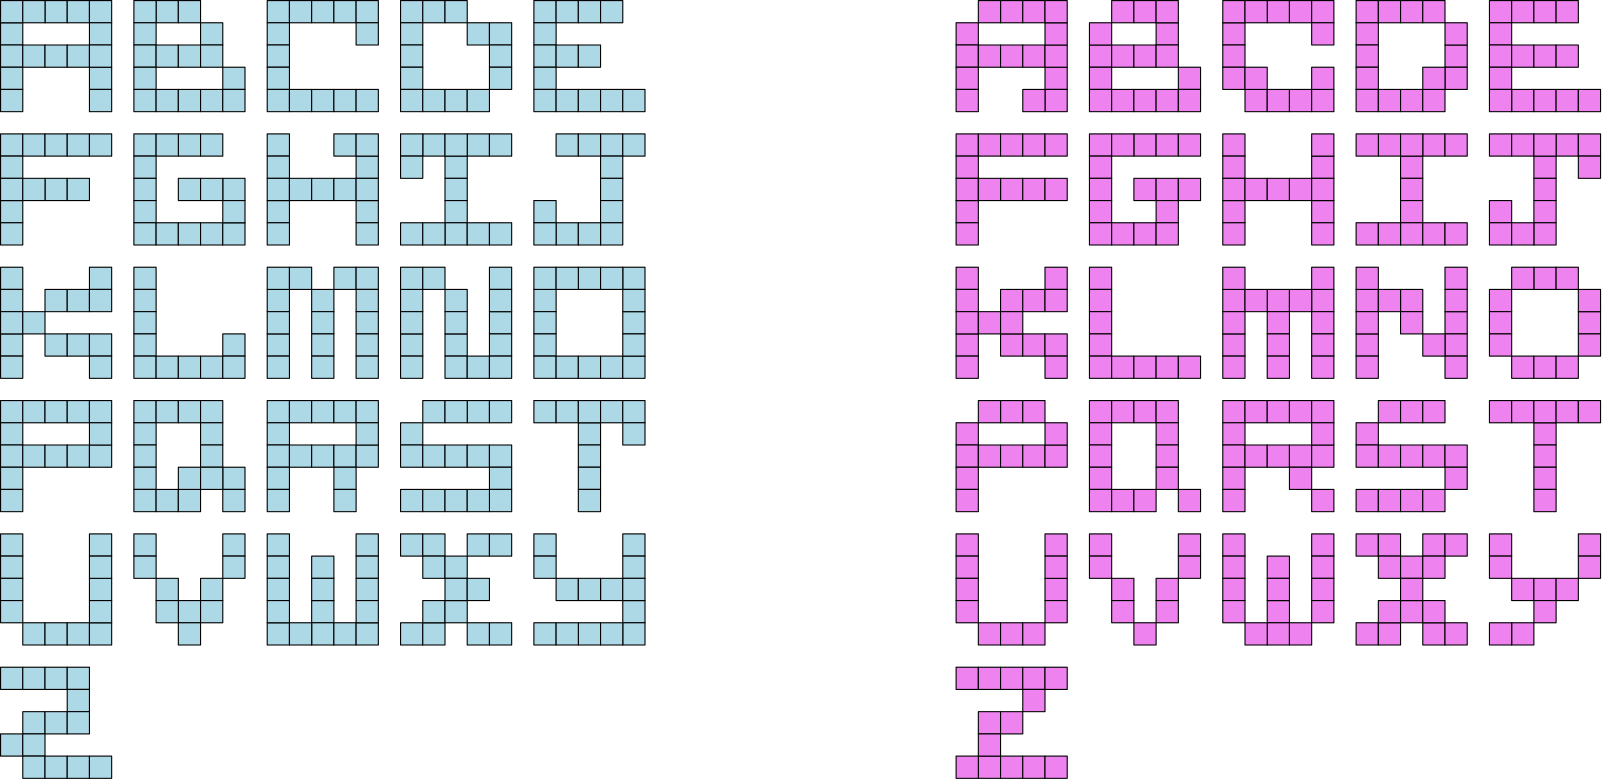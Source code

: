 <?xml version="1.0"?>
<!DOCTYPE ipe SYSTEM "ipe.dtd">
<ipe version="70005" creator="Ipe 7.1.5">
<info created="D:20140609134415" modified="D:20141218065017"/>
<ipestyle name="basic">
<symbol name="arrow/arc(spx)">
<path stroke="sym-stroke" fill="sym-stroke" pen="sym-pen">
0 0 m
-1 0.333 l
-1 -0.333 l
h
</path>
</symbol>
<symbol name="arrow/farc(spx)">
<path stroke="sym-stroke" fill="white" pen="sym-pen">
0 0 m
-1 0.333 l
-1 -0.333 l
h
</path>
</symbol>
<symbol name="mark/circle(sx)" transformations="translations">
<path fill="sym-stroke">
0.6 0 0 0.6 0 0 e
0.4 0 0 0.4 0 0 e
</path>
</symbol>
<symbol name="mark/disk(sx)" transformations="translations">
<path fill="sym-stroke">
0.6 0 0 0.6 0 0 e
</path>
</symbol>
<symbol name="mark/fdisk(sfx)" transformations="translations">
<group>
<path fill="sym-fill">
0.5 0 0 0.5 0 0 e
</path>
<path fill="sym-stroke" fillrule="eofill">
0.6 0 0 0.6 0 0 e
0.4 0 0 0.4 0 0 e
</path>
</group>
</symbol>
<symbol name="mark/box(sx)" transformations="translations">
<path fill="sym-stroke" fillrule="eofill">
-0.6 -0.6 m
0.6 -0.6 l
0.6 0.6 l
-0.6 0.6 l
h
-0.4 -0.4 m
0.4 -0.4 l
0.4 0.4 l
-0.4 0.4 l
h
</path>
</symbol>
<symbol name="mark/square(sx)" transformations="translations">
<path fill="sym-stroke">
-0.6 -0.6 m
0.6 -0.6 l
0.6 0.6 l
-0.6 0.6 l
h
</path>
</symbol>
<symbol name="mark/fsquare(sfx)" transformations="translations">
<group>
<path fill="sym-fill">
-0.5 -0.5 m
0.5 -0.5 l
0.5 0.5 l
-0.5 0.5 l
h
</path>
<path fill="sym-stroke" fillrule="eofill">
-0.6 -0.6 m
0.6 -0.6 l
0.6 0.6 l
-0.6 0.6 l
h
-0.4 -0.4 m
0.4 -0.4 l
0.4 0.4 l
-0.4 0.4 l
h
</path>
</group>
</symbol>
<symbol name="mark/cross(sx)" transformations="translations">
<group>
<path fill="sym-stroke">
-0.43 -0.57 m
0.57 0.43 l
0.43 0.57 l
-0.57 -0.43 l
h
</path>
<path fill="sym-stroke">
-0.43 0.57 m
0.57 -0.43 l
0.43 -0.57 l
-0.57 0.43 l
h
</path>
</group>
</symbol>
<symbol name="arrow/fnormal(spx)">
<path stroke="sym-stroke" fill="white" pen="sym-pen">
0 0 m
-1 0.333 l
-1 -0.333 l
h
</path>
</symbol>
<symbol name="arrow/pointed(spx)">
<path stroke="sym-stroke" fill="sym-stroke" pen="sym-pen">
0 0 m
-1 0.333 l
-0.8 0 l
-1 -0.333 l
h
</path>
</symbol>
<symbol name="arrow/fpointed(spx)">
<path stroke="sym-stroke" fill="white" pen="sym-pen">
0 0 m
-1 0.333 l
-0.8 0 l
-1 -0.333 l
h
</path>
</symbol>
<symbol name="arrow/linear(spx)">
<path stroke="sym-stroke" pen="sym-pen">
-1 0.333 m
0 0 l
-1 -0.333 l
</path>
</symbol>
<symbol name="arrow/fdouble(spx)">
<path stroke="sym-stroke" fill="white" pen="sym-pen">
0 0 m
-1 0.333 l
-1 -0.333 l
h
-1 0 m
-2 0.333 l
-2 -0.333 l
h
</path>
</symbol>
<symbol name="arrow/double(spx)">
<path stroke="sym-stroke" fill="sym-stroke" pen="sym-pen">
0 0 m
-1 0.333 l
-1 -0.333 l
h
-1 0 m
-2 0.333 l
-2 -0.333 l
h
</path>
</symbol>
<pen name="heavier" value="0.8"/>
<pen name="fat" value="1.2"/>
<pen name="ultrafat" value="2"/>
<symbolsize name="large" value="5"/>
<symbolsize name="small" value="2"/>
<symbolsize name="tiny" value="1.1"/>
<arrowsize name="large" value="10"/>
<arrowsize name="small" value="5"/>
<arrowsize name="tiny" value="3"/>
<color name="red" value="1 0 0"/>
<color name="green" value="0 1 0"/>
<color name="blue" value="0 0 1"/>
<color name="yellow" value="1 1 0"/>
<color name="orange" value="1 0.647 0"/>
<color name="gold" value="1 0.843 0"/>
<color name="purple" value="0.627 0.125 0.941"/>
<color name="gray" value="0.745"/>
<color name="brown" value="0.647 0.165 0.165"/>
<color name="navy" value="0 0 0.502"/>
<color name="pink" value="1 0.753 0.796"/>
<color name="seagreen" value="0.18 0.545 0.341"/>
<color name="turquoise" value="0.251 0.878 0.816"/>
<color name="violet" value="0.933 0.51 0.933"/>
<color name="darkblue" value="0 0 0.545"/>
<color name="darkcyan" value="0 0.545 0.545"/>
<color name="darkgray" value="0.663"/>
<color name="darkgreen" value="0 0.392 0"/>
<color name="darkmagenta" value="0.545 0 0.545"/>
<color name="darkorange" value="1 0.549 0"/>
<color name="darkred" value="0.545 0 0"/>
<color name="lightblue" value="0.678 0.847 0.902"/>
<color name="lightcyan" value="0.878 1 1"/>
<color name="lightgray" value="0.827"/>
<color name="lightgreen" value="0.565 0.933 0.565"/>
<color name="lightyellow" value="1 1 0.878"/>
<dashstyle name="dashed" value="[4] 0"/>
<dashstyle name="dotted" value="[1 3] 0"/>
<dashstyle name="dash dotted" value="[4 2 1 2] 0"/>
<dashstyle name="dash dot dotted" value="[4 2 1 2 1 2] 0"/>
<textsize name="large" value="\large"/>
<textsize name="Large" value="\Large"/>
<textsize name="LARGE" value="\LARGE"/>
<textsize name="huge" value="\huge"/>
<textsize name="Huge" value="\Huge"/>
<textsize name="small" value="\small"/>
<textsize name="footnote" value="\footnotesize"/>
<textsize name="tiny" value="\tiny"/>
<textstyle name="center" begin="\begin{center}" end="\end{center}"/>
<textstyle name="itemize" begin="\begin{itemize}" end="\end{itemize}"/>
<textstyle name="item" begin="\begin{itemize}\item{}" end="\end{itemize}"/>
<gridsize name="4 pts" value="4"/>
<gridsize name="8 pts (~3 mm)" value="8"/>
<gridsize name="16 pts (~6 mm)" value="16"/>
<gridsize name="32 pts (~12 mm)" value="32"/>
<gridsize name="10 pts (~3.5 mm)" value="10"/>
<gridsize name="20 pts (~7 mm)" value="20"/>
<gridsize name="14 pts (~5 mm)" value="14"/>
<gridsize name="28 pts (~10 mm)" value="28"/>
<gridsize name="56 pts (~20 mm)" value="56"/>
<anglesize name="90 deg" value="90"/>
<anglesize name="60 deg" value="60"/>
<anglesize name="45 deg" value="45"/>
<anglesize name="30 deg" value="30"/>
<anglesize name="22.5 deg" value="22.5"/>
<tiling name="falling" angle="-60" step="4" width="1"/>
<tiling name="rising" angle="30" step="4" width="1"/>
</ipestyle>
<page>
<layer name="alpha"/>
<view layers="alpha" active="alpha"/>
<group layer="alpha" matrix="0.5 0 0 0.5 -72 424">
<path stroke="black" fill="lightblue">
160 800 m
160 784 l
176 784 l
176 800 l
h
</path>
<path stroke="black" fill="lightblue">
160 784 m
160 768 l
176 768 l
176 784 l
h
</path>
</group>
<group matrix="0.5 0 0 0.5 -72 408">
<path stroke="black" fill="lightblue">
160 800 m
160 784 l
176 784 l
176 800 l
h
</path>
<path stroke="black" fill="lightblue">
160 784 m
160 768 l
176 768 l
176 784 l
h
</path>
</group>
<group matrix="0.5 0 0 0.5 16 432">
<path stroke="black" fill="lightblue">
96 800 m
96 784 l
112 784 l
112 800 l
h
</path>
<path stroke="black" fill="lightblue">
128 800 m
128 784 l
112 784 l
112 800 l
h
</path>
</group>
<group matrix="0.5 0 0 0.5 -24 432">
<path stroke="black" fill="lightblue">
160 800 m
160 784 l
176 784 l
176 800 l
h
</path>
<path stroke="black" fill="lightblue">
160 784 m
160 768 l
176 768 l
176 784 l
h
</path>
</group>
<group matrix="0.5 0 0 0.5 -24 416">
<path stroke="black" fill="lightblue">
160 800 m
160 784 l
176 784 l
176 800 l
h
</path>
<path stroke="black" fill="lightblue">
160 784 m
160 768 l
176 768 l
176 784 l
h
</path>
</group>
<group matrix="0.5 0 0 0.5 8 400">
<path stroke="black" fill="lightblue">
96 800 m
96 784 l
112 784 l
112 800 l
h
</path>
<path stroke="black" fill="lightblue">
128 800 m
128 784 l
112 784 l
112 800 l
h
</path>
</group>
<group matrix="0.5 0 0 0.5 24 400">
<path stroke="black" fill="lightblue">
96 800 m
96 784 l
112 784 l
112 800 l
h
</path>
<path stroke="black" fill="lightblue">
128 800 m
128 784 l
112 784 l
112 800 l
h
</path>
</group>
<group matrix="0.5 0 0 0.5 16 416">
<path stroke="black" fill="lightblue">
96 800 m
96 784 l
112 784 l
112 800 l
h
</path>
<path stroke="black" fill="lightblue">
128 800 m
128 784 l
112 784 l
112 800 l
h
</path>
</group>
<group matrix="0.5 0 0 0.5 0 424">
<path stroke="black" fill="lightblue">
160 800 m
160 784 l
176 784 l
176 800 l
h
</path>
<path stroke="black" fill="lightblue">
160 784 m
160 768 l
176 768 l
176 784 l
h
</path>
</group>
<group matrix="0.5 0 0 0.5 8 408">
<path stroke="black" fill="lightblue">
160 800 m
160 784 l
176 784 l
176 800 l
h
</path>
<path stroke="black" fill="lightblue">
160 784 m
160 768 l
176 768 l
176 784 l
h
</path>
</group>
<group matrix="0.5 0 0 0.5 56 432">
<path stroke="black" fill="lightblue">
96 800 m
96 784 l
112 784 l
112 800 l
h
</path>
<path stroke="black" fill="lightblue">
128 800 m
128 784 l
112 784 l
112 800 l
h
</path>
</group>
<group matrix="0.5 0 0 0.5 72 432">
<path stroke="black" fill="lightblue">
96 800 m
96 784 l
112 784 l
112 800 l
h
</path>
<path stroke="black" fill="lightblue">
128 800 m
128 784 l
112 784 l
112 800 l
h
</path>
</group>
<group matrix="0.5 0 0 0.5 24 424">
<path stroke="black" fill="lightblue">
160 800 m
160 784 l
176 784 l
176 800 l
h
</path>
<path stroke="black" fill="lightblue">
160 784 m
160 768 l
176 768 l
176 784 l
h
</path>
</group>
<group matrix="0.5 0 0 0.5 24 408">
<path stroke="black" fill="lightblue">
160 800 m
160 784 l
176 784 l
176 800 l
h
</path>
<path stroke="black" fill="lightblue">
160 784 m
160 768 l
176 768 l
176 784 l
h
</path>
</group>
<group matrix="0.5 0 0 0.5 64 400">
<path stroke="black" fill="lightblue">
96 800 m
96 784 l
112 784 l
112 800 l
h
</path>
<path stroke="black" fill="lightblue">
128 800 m
128 784 l
112 784 l
112 800 l
h
</path>
</group>
<group matrix="0.5 0 0 0.5 80 400">
<path stroke="black" fill="lightblue">
96 800 m
96 784 l
112 784 l
112 800 l
h
</path>
<path stroke="black" fill="lightblue">
128 800 m
128 784 l
112 784 l
112 800 l
h
</path>
</group>
<group matrix="0.5 0 0 0.5 72 432">
<path stroke="black" fill="lightblue">
160 800 m
160 784 l
176 784 l
176 800 l
h
</path>
<path stroke="black" fill="lightblue">
160 784 m
160 768 l
176 768 l
176 784 l
h
</path>
</group>
<group matrix="0.5 0 0 0.5 72 416">
<path stroke="black" fill="lightblue">
160 800 m
160 784 l
176 784 l
176 800 l
h
</path>
<path stroke="black" fill="lightblue">
160 784 m
160 768 l
176 768 l
176 784 l
h
</path>
</group>
<group matrix="0.5 0 0 0.5 104 400">
<path stroke="black" fill="lightblue">
96 800 m
96 784 l
112 784 l
112 800 l
h
</path>
<path stroke="black" fill="lightblue">
128 800 m
128 784 l
112 784 l
112 800 l
h
</path>
</group>
<group matrix="0.5 0 0 0.5 120 400">
<path stroke="black" fill="lightblue">
96 800 m
96 784 l
112 784 l
112 800 l
h
</path>
<path stroke="black" fill="lightblue">
128 800 m
128 784 l
112 784 l
112 800 l
h
</path>
</group>
<group matrix="0.5 0 0 0.5 112 432">
<path stroke="black" fill="lightblue">
96 800 m
96 784 l
112 784 l
112 800 l
h
</path>
<path stroke="black" fill="lightblue">
128 800 m
128 784 l
112 784 l
112 800 l
h
</path>
</group>
<group matrix="0.5 0 0 0.5 128 424">
<path stroke="black" fill="lightblue">
96 800 m
96 784 l
112 784 l
112 800 l
h
</path>
<path stroke="black" fill="lightblue">
128 800 m
128 784 l
112 784 l
112 800 l
h
</path>
</group>
<group matrix="0.5 0 0 0.5 104 416">
<path stroke="black" fill="lightblue">
160 800 m
160 784 l
176 784 l
176 800 l
h
</path>
<path stroke="black" fill="lightblue">
160 784 m
160 768 l
176 768 l
176 784 l
h
</path>
</group>
<group matrix="0.5 0 0 0.5 152 432">
<path stroke="black" fill="lightblue">
96 800 m
96 784 l
112 784 l
112 800 l
h
</path>
<path stroke="black" fill="lightblue">
128 800 m
128 784 l
112 784 l
112 800 l
h
</path>
</group>
<group matrix="0.5 0 0 0.5 168 432">
<path stroke="black" fill="lightblue">
96 800 m
96 784 l
112 784 l
112 800 l
h
</path>
<path stroke="black" fill="lightblue">
128 800 m
128 784 l
112 784 l
112 800 l
h
</path>
</group>
<group matrix="0.5 0 0 0.5 120 424">
<path stroke="black" fill="lightblue">
160 800 m
160 784 l
176 784 l
176 800 l
h
</path>
<path stroke="black" fill="lightblue">
160 784 m
160 768 l
176 768 l
176 784 l
h
</path>
</group>
<group matrix="0.5 0 0 0.5 120 408">
<path stroke="black" fill="lightblue">
160 800 m
160 784 l
176 784 l
176 800 l
h
</path>
<path stroke="black" fill="lightblue">
160 784 m
160 768 l
176 768 l
176 784 l
h
</path>
</group>
<group matrix="0.5 0 0 0.5 160 400">
<path stroke="black" fill="lightblue">
96 800 m
96 784 l
112 784 l
112 800 l
h
</path>
<path stroke="black" fill="lightblue">
128 800 m
128 784 l
112 784 l
112 800 l
h
</path>
</group>
<group matrix="0.5 0 0 0.5 160 416">
<path stroke="black" fill="lightblue">
96 800 m
96 784 l
112 784 l
112 800 l
h
</path>
<path stroke="black" fill="lightblue">
128 800 m
128 784 l
112 784 l
112 800 l
h
</path>
</group>
<group matrix="0.5 0 0 0.5 176 400">
<path stroke="black" fill="lightblue">
96 800 m
96 784 l
112 784 l
112 800 l
h
</path>
<path stroke="black" fill="lightblue">
128 800 m
128 784 l
112 784 l
112 800 l
h
</path>
</group>
<group matrix="0.5 0 0 0.5 -72 384">
<path stroke="black" fill="lightblue">
160 800 m
160 784 l
176 784 l
176 800 l
h
</path>
<path stroke="black" fill="lightblue">
160 784 m
160 768 l
176 768 l
176 784 l
h
</path>
</group>
<group matrix="0.5 0 0 0.5 -72 360">
<path stroke="black" fill="lightblue">
160 800 m
160 784 l
176 784 l
176 800 l
h
</path>
<path stroke="black" fill="lightblue">
160 784 m
160 768 l
176 768 l
176 784 l
h
</path>
</group>
<group matrix="0.5 0 0 0.5 -32 384">
<path stroke="black" fill="lightblue">
96 800 m
96 784 l
112 784 l
112 800 l
h
</path>
<path stroke="black" fill="lightblue">
128 800 m
128 784 l
112 784 l
112 800 l
h
</path>
</group>
<group matrix="0.5 0 0 0.5 -16 384">
<path stroke="black" fill="lightblue">
96 800 m
96 784 l
112 784 l
112 800 l
h
</path>
<path stroke="black" fill="lightblue">
128 800 m
128 784 l
112 784 l
112 800 l
h
</path>
</group>
<group matrix="0.5 0 0 0.5 -24 368">
<path stroke="black" fill="lightblue">
96 800 m
96 784 l
112 784 l
112 800 l
h
</path>
<path stroke="black" fill="lightblue">
128 800 m
128 784 l
112 784 l
112 800 l
h
</path>
</group>
<group matrix="0.5 0 0 0.5 24 384">
<path stroke="black" fill="lightblue">
96 800 m
96 784 l
112 784 l
112 800 l
h
</path>
<path stroke="black" fill="lightblue">
128 800 m
128 784 l
112 784 l
112 800 l
h
</path>
</group>
<group matrix="0.5 0 0 0.5 8 384">
<path stroke="black" fill="lightblue">
96 800 m
96 784 l
112 784 l
112 800 l
h
</path>
<path stroke="black" fill="lightblue">
128 800 m
128 784 l
112 784 l
112 800 l
h
</path>
</group>
<group matrix="0.5 0 0 0.5 -24 376">
<path stroke="black" fill="lightblue">
160 800 m
160 784 l
176 784 l
176 800 l
h
</path>
<path stroke="black" fill="lightblue">
160 784 m
160 768 l
176 768 l
176 784 l
h
</path>
</group>
<group matrix="0.5 0 0 0.5 -24 360">
<path stroke="black" fill="lightblue">
160 800 m
160 784 l
176 784 l
176 800 l
h
</path>
<path stroke="black" fill="lightblue">
160 784 m
160 768 l
176 768 l
176 784 l
h
</path>
</group>
<group matrix="0.5 0 0 0.5 16 352">
<path stroke="black" fill="lightblue">
96 800 m
96 784 l
112 784 l
112 800 l
h
</path>
<path stroke="black" fill="lightblue">
128 800 m
128 784 l
112 784 l
112 800 l
h
</path>
</group>
<group matrix="0.5 0 0 0.5 32 352">
<path stroke="black" fill="lightblue">
96 800 m
96 784 l
112 784 l
112 800 l
h
</path>
<path stroke="black" fill="lightblue">
128 800 m
128 784 l
112 784 l
112 800 l
h
</path>
</group>
<group matrix="0.5 0 0 0.5 -40 408">
<path stroke="black" fill="lightblue">
160 800 m
160 784 l
176 784 l
176 800 l
h
</path>
<path stroke="black" fill="lightblue">
160 784 m
160 768 l
176 768 l
176 784 l
h
</path>
</group>
<group matrix="0.5 0 0 0.5 -24 432">
<path stroke="black" fill="lightblue">
96 800 m
96 784 l
112 784 l
112 800 l
h
</path>
<path stroke="black" fill="lightblue">
128 800 m
128 784 l
112 784 l
112 800 l
h
</path>
</group>
<group matrix="0.5 0 0 0.5 -40 432">
<path stroke="black" fill="lightblue">
160 800 m
160 784 l
176 784 l
176 800 l
h
</path>
<path stroke="black" fill="lightblue">
160 784 m
160 768 l
176 768 l
176 784 l
h
</path>
</group>
<group matrix="0.5 0 0 0.5 -32 416">
<path stroke="black" fill="lightblue">
96 800 m
96 784 l
112 784 l
112 800 l
h
</path>
<path stroke="black" fill="lightblue">
128 800 m
128 784 l
112 784 l
112 800 l
h
</path>
</group>
<group matrix="0.5 0 0 0.5 -16 416">
<path stroke="black" fill="lightblue">
96 800 m
96 784 l
112 784 l
112 800 l
h
</path>
<path stroke="black" fill="lightblue">
128 800 m
128 784 l
112 784 l
112 800 l
h
</path>
</group>
<group matrix="0.5 0 0 0.5 -40 368">
<path stroke="black" fill="lightblue">
96 800 m
96 784 l
112 784 l
112 800 l
h
</path>
<path stroke="black" fill="lightblue">
128 800 m
128 784 l
112 784 l
112 800 l
h
</path>
</group>
<group matrix="0.5 0 0 0.5 8 368">
<path stroke="black" fill="lightblue">
160 800 m
160 784 l
176 784 l
176 800 l
h
</path>
<path stroke="black" fill="lightblue">
160 784 m
160 768 l
176 768 l
176 784 l
h
</path>
</group>
<group matrix="0.5 0 0 0.5 24 368">
<path stroke="black" fill="lightblue">
96 800 m
96 784 l
112 784 l
112 800 l
h
</path>
<path stroke="black" fill="lightblue">
128 800 m
128 784 l
112 784 l
112 800 l
h
</path>
</group>
<group matrix="0.5 0 0 0.5 24 384">
<path stroke="black" fill="lightblue">
160 800 m
160 784 l
176 784 l
176 800 l
h
</path>
<path stroke="black" fill="lightblue">
160 784 m
160 768 l
176 768 l
176 784 l
h
</path>
</group>
<group matrix="0.5 0 0 0.5 24 360">
<path stroke="black" fill="lightblue">
160 800 m
160 784 l
176 784 l
176 800 l
h
</path>
<path stroke="black" fill="lightblue">
160 784 m
160 768 l
176 768 l
176 784 l
h
</path>
</group>
<group matrix="0.5 0 0 0.5 56 360">
<path stroke="black" fill="lightblue">
160 800 m
160 784 l
176 784 l
176 800 l
h
</path>
<path stroke="black" fill="lightblue">
160 784 m
160 768 l
176 768 l
176 784 l
h
</path>
</group>
<group matrix="0.5 0 0 0.5 56 368">
<path stroke="black" fill="lightblue">
96 800 m
96 784 l
112 784 l
112 800 l
h
</path>
<path stroke="black" fill="lightblue">
128 800 m
128 784 l
112 784 l
112 800 l
h
</path>
</group>
<group matrix="0.5 0 0 0.5 72 368">
<path stroke="black" fill="lightblue">
96 800 m
96 784 l
112 784 l
112 800 l
h
</path>
<path stroke="black" fill="lightblue">
128 800 m
128 784 l
112 784 l
112 800 l
h
</path>
</group>
<group matrix="0.5 0 0 0.5 56 376">
<path stroke="black" fill="lightblue">
160 800 m
160 784 l
176 784 l
176 800 l
h
</path>
<path stroke="black" fill="lightblue">
160 784 m
160 768 l
176 768 l
176 784 l
h
</path>
</group>
<group matrix="0.5 0 0 0.5 80 384">
<path stroke="black" fill="lightblue">
96 800 m
96 784 l
112 784 l
112 800 l
h
</path>
<path stroke="black" fill="lightblue">
128 800 m
128 784 l
112 784 l
112 800 l
h
</path>
</group>
<group matrix="0.5 0 0 0.5 88 376">
<path stroke="black" fill="lightblue">
160 800 m
160 784 l
176 784 l
176 800 l
h
</path>
<path stroke="black" fill="lightblue">
160 784 m
160 768 l
176 768 l
176 784 l
h
</path>
</group>
<group matrix="0.5 0 0 0.5 88 360">
<path stroke="black" fill="lightblue">
160 800 m
160 784 l
176 784 l
176 800 l
h
</path>
<path stroke="black" fill="lightblue">
160 784 m
160 768 l
176 768 l
176 784 l
h
</path>
</group>
<group matrix="0.5 0 0 0.5 104 352">
<path stroke="black" fill="lightblue">
96 800 m
96 784 l
112 784 l
112 800 l
h
</path>
<path stroke="black" fill="lightblue">
128 800 m
128 784 l
112 784 l
112 800 l
h
</path>
</group>
<group matrix="0.5 0 0 0.5 128 352">
<path stroke="black" fill="lightblue">
96 800 m
96 784 l
112 784 l
112 800 l
h
</path>
<path stroke="black" fill="lightblue">
128 800 m
128 784 l
112 784 l
112 800 l
h
</path>
</group>
<group matrix="0.5 0 0 0.5 128 384">
<path stroke="black" fill="lightblue">
96 800 m
96 784 l
112 784 l
112 800 l
h
</path>
<path stroke="black" fill="lightblue">
128 800 m
128 784 l
112 784 l
112 800 l
h
</path>
</group>
<group matrix="0.5 0 0 0.5 112 384">
<path stroke="black" fill="lightblue">
96 800 m
96 784 l
112 784 l
112 800 l
h
</path>
<path stroke="black" fill="lightblue">
128 800 m
128 784 l
112 784 l
112 800 l
h
</path>
</group>
<group matrix="0.5 0 0 0.5 72 384">
<path stroke="black" fill="lightblue">
160 800 m
160 784 l
176 784 l
176 800 l
h
</path>
<path stroke="black" fill="lightblue">
160 784 m
160 768 l
176 768 l
176 784 l
h
</path>
</group>
<group matrix="0.5 0 0 0.5 56 432">
<path stroke="black" fill="lightblue">
160 800 m
160 784 l
176 784 l
176 800 l
h
</path>
<path stroke="black" fill="lightblue">
160 784 m
160 768 l
176 768 l
176 784 l
h
</path>
</group>
<group matrix="0.5 0 0 0.5 176 384">
<path stroke="black" fill="lightblue">
96 800 m
96 784 l
112 784 l
112 800 l
h
</path>
<path stroke="black" fill="lightblue">
128 800 m
128 784 l
112 784 l
112 800 l
h
</path>
</group>
<group matrix="0.5 0 0 0.5 160 384">
<path stroke="black" fill="lightblue">
96 800 m
96 784 l
112 784 l
112 800 l
h
</path>
<path stroke="black" fill="lightblue">
128 800 m
128 784 l
112 784 l
112 800 l
h
</path>
</group>
<group matrix="0.5 0 0 0.5 144 376">
<path stroke="black" fill="lightblue">
160 800 m
160 784 l
176 784 l
176 800 l
h
</path>
<path stroke="black" fill="lightblue">
160 784 m
160 768 l
176 768 l
176 784 l
h
</path>
</group>
<group matrix="0.5 0 0 0.5 144 360">
<path stroke="black" fill="lightblue">
160 800 m
160 784 l
176 784 l
176 800 l
h
</path>
<path stroke="black" fill="lightblue">
160 784 m
160 768 l
176 768 l
176 784 l
h
</path>
</group>
<group matrix="0.5 0 0 0.5 160 352">
<path stroke="black" fill="lightblue">
96 800 m
96 784 l
112 784 l
112 800 l
h
</path>
<path stroke="black" fill="lightblue">
128 800 m
128 784 l
112 784 l
112 800 l
h
</path>
</group>
<group matrix="0.5 0 0 0.5 120 360">
<path stroke="black" fill="lightblue">
160 800 m
160 784 l
176 784 l
176 800 l
h
</path>
<path stroke="black" fill="lightblue">
160 784 m
160 768 l
176 768 l
176 784 l
h
</path>
</group>
<group matrix="0.5 0 0 0.5 -72 336">
<path stroke="black" fill="lightblue">
160 800 m
160 784 l
176 784 l
176 800 l
h
</path>
<path stroke="black" fill="lightblue">
160 784 m
160 768 l
176 768 l
176 784 l
h
</path>
</group>
<group matrix="0.5 0 0 0.5 -72 312">
<path stroke="black" fill="lightblue">
160 800 m
160 784 l
176 784 l
176 800 l
h
</path>
<path stroke="black" fill="lightblue">
160 784 m
160 768 l
176 768 l
176 784 l
h
</path>
</group>
<group matrix="0.5 0 0 0.5 -40 320">
<path stroke="black" fill="lightblue">
96 800 m
96 784 l
112 784 l
112 800 l
h
</path>
<path stroke="black" fill="lightblue">
128 800 m
128 784 l
112 784 l
112 800 l
h
</path>
</group>
<group matrix="0.5 0 0 0.5 -24 328">
<path stroke="black" fill="lightblue">
96 800 m
96 784 l
112 784 l
112 800 l
h
</path>
<path stroke="black" fill="lightblue">
128 800 m
128 784 l
112 784 l
112 800 l
h
</path>
</group>
<group matrix="0.5 0 0 0.5 -24 312">
<path stroke="black" fill="lightblue">
96 800 m
96 784 l
112 784 l
112 800 l
h
</path>
<path stroke="black" fill="lightblue">
128 800 m
128 784 l
112 784 l
112 800 l
h
</path>
</group>
<group matrix="0.5 0 0 0.5 -40 336">
<path stroke="black" fill="lightblue">
160 800 m
160 784 l
176 784 l
176 800 l
h
</path>
<path stroke="black" fill="lightblue">
160 784 m
160 768 l
176 768 l
176 784 l
h
</path>
</group>
<group matrix="0.5 0 0 0.5 -40 312">
<path stroke="black" fill="lightblue">
160 800 m
160 784 l
176 784 l
176 800 l
h
</path>
<path stroke="black" fill="lightblue">
160 784 m
160 768 l
176 768 l
176 784 l
h
</path>
</group>
<group matrix="0.5 0 0 0.5 -24 336">
<path stroke="black" fill="lightblue">
160 800 m
160 784 l
176 784 l
176 800 l
h
</path>
<path stroke="black" fill="lightblue">
160 784 m
160 768 l
176 768 l
176 784 l
h
</path>
</group>
<group matrix="0.5 0 0 0.5 -24 320">
<path stroke="black" fill="lightblue">
160 800 m
160 784 l
176 784 l
176 800 l
h
</path>
<path stroke="black" fill="lightblue">
160 784 m
160 768 l
176 768 l
176 784 l
h
</path>
</group>
<group matrix="0.5 0 0 0.5 8 304">
<path stroke="black" fill="lightblue">
96 800 m
96 784 l
112 784 l
112 800 l
h
</path>
<path stroke="black" fill="lightblue">
128 800 m
128 784 l
112 784 l
112 800 l
h
</path>
</group>
<group matrix="0.5 0 0 0.5 24 304">
<path stroke="black" fill="lightblue">
96 800 m
96 784 l
112 784 l
112 800 l
h
</path>
<path stroke="black" fill="lightblue">
128 800 m
128 784 l
112 784 l
112 800 l
h
</path>
</group>
<group matrix="0.5 0 0 0.5 8 312">
<path stroke="black" fill="lightblue">
160 800 m
160 784 l
176 784 l
176 800 l
h
</path>
<path stroke="black" fill="lightblue">
160 784 m
160 768 l
176 768 l
176 784 l
h
</path>
</group>
<group matrix="0.5 0 0 0.5 24 312">
<path stroke="black" fill="lightblue">
160 800 m
160 784 l
176 784 l
176 800 l
h
</path>
<path stroke="black" fill="lightblue">
160 784 m
160 768 l
176 768 l
176 784 l
h
</path>
</group>
<group matrix="0.5 0 0 0.5 24 328">
<path stroke="black" fill="lightblue">
160 800 m
160 784 l
176 784 l
176 800 l
h
</path>
<path stroke="black" fill="lightblue">
160 784 m
160 768 l
176 768 l
176 784 l
h
</path>
</group>
<group matrix="0.5 0 0 0.5 56 336">
<path stroke="black" fill="lightblue">
96 800 m
96 784 l
112 784 l
112 800 l
h
</path>
<path stroke="black" fill="lightblue">
128 800 m
128 784 l
112 784 l
112 800 l
h
</path>
</group>
<group matrix="0.5 0 0 0.5 80 336">
<path stroke="black" fill="lightblue">
96 800 m
96 784 l
112 784 l
112 800 l
h
</path>
<path stroke="black" fill="lightblue">
128 800 m
128 784 l
112 784 l
112 800 l
h
</path>
</group>
<group matrix="0.5 0 0 0.5 40 328">
<path stroke="black" fill="lightblue">
160 800 m
160 784 l
176 784 l
176 800 l
h
</path>
<path stroke="black" fill="lightblue">
160 784 m
160 768 l
176 768 l
176 784 l
h
</path>
</group>
<group matrix="0.5 0 0 0.5 40 312">
<path stroke="black" fill="lightblue">
160 800 m
160 784 l
176 784 l
176 800 l
h
</path>
<path stroke="black" fill="lightblue">
160 784 m
160 768 l
176 768 l
176 784 l
h
</path>
</group>
<group matrix="0.5 0 0 0.5 56 328">
<path stroke="black" fill="lightblue">
160 800 m
160 784 l
176 784 l
176 800 l
h
</path>
<path stroke="black" fill="lightblue">
160 784 m
160 768 l
176 768 l
176 784 l
h
</path>
</group>
<group matrix="0.5 0 0 0.5 56 312">
<path stroke="black" fill="lightblue">
160 800 m
160 784 l
176 784 l
176 800 l
h
</path>
<path stroke="black" fill="lightblue">
160 784 m
160 768 l
176 768 l
176 784 l
h
</path>
</group>
<group matrix="0.5 0 0 0.5 72 312">
<path stroke="black" fill="lightblue">
160 800 m
160 784 l
176 784 l
176 800 l
h
</path>
<path stroke="black" fill="lightblue">
160 784 m
160 768 l
176 768 l
176 784 l
h
</path>
</group>
<group matrix="0.5 0 0 0.5 72 328">
<path stroke="black" fill="lightblue">
160 800 m
160 784 l
176 784 l
176 800 l
h
</path>
<path stroke="black" fill="lightblue">
160 784 m
160 768 l
176 768 l
176 784 l
h
</path>
</group>
<group matrix="0.5 0 0 0.5 88 312">
<path stroke="black" fill="lightblue">
160 800 m
160 784 l
176 784 l
176 800 l
h
</path>
<path stroke="black" fill="lightblue">
160 784 m
160 768 l
176 768 l
176 784 l
h
</path>
</group>
<group matrix="0.5 0 0 0.5 104 320">
<path stroke="black" fill="lightblue">
160 800 m
160 784 l
176 784 l
176 800 l
h
</path>
<path stroke="black" fill="lightblue">
160 784 m
160 768 l
176 768 l
176 784 l
h
</path>
</group>
<group matrix="0.5 0 0 0.5 104 336">
<path stroke="black" fill="lightblue">
160 800 m
160 784 l
176 784 l
176 800 l
h
</path>
<path stroke="black" fill="lightblue">
160 784 m
160 768 l
176 768 l
176 784 l
h
</path>
</group>
<group matrix="0.5 0 0 0.5 128 304">
<path stroke="black" fill="lightblue">
96 800 m
96 784 l
112 784 l
112 800 l
h
</path>
<path stroke="black" fill="lightblue">
128 800 m
128 784 l
112 784 l
112 800 l
h
</path>
</group>
<group matrix="0.5 0 0 0.5 104 336">
<path stroke="black" fill="lightblue">
96 800 m
96 784 l
112 784 l
112 800 l
h
</path>
<path stroke="black" fill="lightblue">
128 800 m
128 784 l
112 784 l
112 800 l
h
</path>
</group>
<group matrix="0.5 0 0 0.5 88 328">
<path stroke="black" fill="lightblue">
160 800 m
160 784 l
176 784 l
176 800 l
h
</path>
<path stroke="black" fill="lightblue">
160 784 m
160 768 l
176 768 l
176 784 l
h
</path>
</group>
<group matrix="0.5 0 0 0.5 120 328">
<path stroke="black" fill="lightblue">
160 800 m
160 784 l
176 784 l
176 800 l
h
</path>
<path stroke="black" fill="lightblue">
160 784 m
160 768 l
176 768 l
176 784 l
h
</path>
</group>
<group matrix="0.5 0 0 0.5 120 312">
<path stroke="black" fill="lightblue">
160 800 m
160 784 l
176 784 l
176 800 l
h
</path>
<path stroke="black" fill="lightblue">
160 784 m
160 768 l
176 768 l
176 784 l
h
</path>
</group>
<group matrix="0.5 0 0 0.5 160 304">
<path stroke="black" fill="lightblue">
96 800 m
96 784 l
112 784 l
112 800 l
h
</path>
<path stroke="black" fill="lightblue">
128 800 m
128 784 l
112 784 l
112 800 l
h
</path>
</group>
<group matrix="0.5 0 0 0.5 176 304">
<path stroke="black" fill="lightblue">
96 800 m
96 784 l
112 784 l
112 800 l
h
</path>
<path stroke="black" fill="lightblue">
128 800 m
128 784 l
112 784 l
112 800 l
h
</path>
</group>
<group matrix="0.5 0 0 0.5 152 320">
<path stroke="black" fill="lightblue">
160 800 m
160 784 l
176 784 l
176 800 l
h
</path>
<path stroke="black" fill="lightblue">
160 784 m
160 768 l
176 768 l
176 784 l
h
</path>
</group>
<group matrix="0.5 0 0 0.5 152 336">
<path stroke="black" fill="lightblue">
160 800 m
160 784 l
176 784 l
176 800 l
h
</path>
<path stroke="black" fill="lightblue">
160 784 m
160 768 l
176 768 l
176 784 l
h
</path>
</group>
<group matrix="0.5 0 0 0.5 168 336">
<path stroke="black" fill="lightblue">
96 800 m
96 784 l
112 784 l
112 800 l
h
</path>
<path stroke="black" fill="lightblue">
128 800 m
128 784 l
112 784 l
112 800 l
h
</path>
</group>
<group matrix="0.5 0 0 0.5 152 336">
<path stroke="black" fill="lightblue">
96 800 m
96 784 l
112 784 l
112 800 l
h
</path>
<path stroke="black" fill="lightblue">
128 800 m
128 784 l
112 784 l
112 800 l
h
</path>
</group>
<group matrix="0.5 0 0 0.5 -40 288">
<path stroke="black" fill="lightblue">
96 800 m
96 784 l
112 784 l
112 800 l
h
</path>
<path stroke="black" fill="lightblue">
128 800 m
128 784 l
112 784 l
112 800 l
h
</path>
</group>
<group matrix="0.5 0 0 0.5 -24 288">
<path stroke="black" fill="lightblue">
96 800 m
96 784 l
112 784 l
112 800 l
h
</path>
<path stroke="black" fill="lightblue">
128 800 m
128 784 l
112 784 l
112 800 l
h
</path>
</group>
<group matrix="0.5 0 0 0.5 -72 280">
<path stroke="black" fill="lightblue">
160 800 m
160 784 l
176 784 l
176 800 l
h
</path>
<path stroke="black" fill="lightblue">
160 784 m
160 768 l
176 768 l
176 784 l
h
</path>
</group>
<group matrix="0.5 0 0 0.5 -72 264">
<path stroke="black" fill="lightblue">
160 800 m
160 784 l
176 784 l
176 800 l
h
</path>
<path stroke="black" fill="lightblue">
160 784 m
160 768 l
176 768 l
176 784 l
h
</path>
</group>
<group matrix="0.5 0 0 0.5 -32 272">
<path stroke="black" fill="lightblue">
96 800 m
96 784 l
112 784 l
112 800 l
h
</path>
<path stroke="black" fill="lightblue">
128 800 m
128 784 l
112 784 l
112 800 l
h
</path>
</group>
<group matrix="0.5 0 0 0.5 -16 272">
<path stroke="black" fill="lightblue">
96 800 m
96 784 l
112 784 l
112 800 l
h
</path>
<path stroke="black" fill="lightblue">
128 800 m
128 784 l
112 784 l
112 800 l
h
</path>
</group>
<group matrix="0.5 0 0 0.5 -40 288">
<path stroke="black" fill="lightblue">
160 800 m
160 784 l
176 784 l
176 800 l
h
</path>
<path stroke="black" fill="lightblue">
160 784 m
160 768 l
176 768 l
176 784 l
h
</path>
</group>
<group matrix="0.5 0 0 0.5 8 288">
<path stroke="black" fill="lightblue">
96 800 m
96 784 l
112 784 l
112 800 l
h
</path>
<path stroke="black" fill="lightblue">
128 800 m
128 784 l
112 784 l
112 800 l
h
</path>
</group>
<group matrix="0.5 0 0 0.5 24 288">
<path stroke="black" fill="lightblue">
96 800 m
96 784 l
112 784 l
112 800 l
h
</path>
<path stroke="black" fill="lightblue">
128 800 m
128 784 l
112 784 l
112 800 l
h
</path>
</group>
<group matrix="0.5 0 0 0.5 -24 280">
<path stroke="black" fill="lightblue">
160 800 m
160 784 l
176 784 l
176 800 l
h
</path>
<path stroke="black" fill="lightblue">
160 784 m
160 768 l
176 768 l
176 784 l
h
</path>
</group>
<group matrix="0.5 0 0 0.5 -24 264">
<path stroke="black" fill="lightblue">
160 800 m
160 784 l
176 784 l
176 800 l
h
</path>
<path stroke="black" fill="lightblue">
160 784 m
160 768 l
176 768 l
176 784 l
h
</path>
</group>
<group matrix="0.5 0 0 0.5 16 256">
<path stroke="black" fill="lightblue">
96 800 m
96 784 l
112 784 l
112 800 l
h
</path>
<path stroke="black" fill="lightblue">
128 800 m
128 784 l
112 784 l
112 800 l
h
</path>
</group>
<group matrix="0.5 0 0 0.5 8 264">
<path stroke="black" fill="lightblue">
160 800 m
160 784 l
176 784 l
176 800 l
h
</path>
<path stroke="black" fill="lightblue">
160 784 m
160 768 l
176 768 l
176 784 l
h
</path>
</group>
<group matrix="0.5 0 0 0.5 0 280">
<path stroke="black" fill="lightblue">
160 800 m
160 784 l
176 784 l
176 800 l
h
</path>
<path stroke="black" fill="lightblue">
160 784 m
160 768 l
176 768 l
176 784 l
h
</path>
</group>
<group matrix="0.5 0 0 0.5 24 264">
<path stroke="black" fill="lightblue">
96 800 m
96 784 l
112 784 l
112 800 l
h
</path>
<path stroke="black" fill="lightblue">
128 800 m
128 784 l
112 784 l
112 800 l
h
</path>
</group>
<group matrix="0.5 0 0 0.5 56 288">
<path stroke="black" fill="lightblue">
96 800 m
96 784 l
112 784 l
112 800 l
h
</path>
<path stroke="black" fill="lightblue">
128 800 m
128 784 l
112 784 l
112 800 l
h
</path>
</group>
<group matrix="0.5 0 0 0.5 72 288">
<path stroke="black" fill="lightblue">
96 800 m
96 784 l
112 784 l
112 800 l
h
</path>
<path stroke="black" fill="lightblue">
128 800 m
128 784 l
112 784 l
112 800 l
h
</path>
</group>
<group matrix="0.5 0 0 0.5 24 280">
<path stroke="black" fill="lightblue">
160 800 m
160 784 l
176 784 l
176 800 l
h
</path>
<path stroke="black" fill="lightblue">
160 784 m
160 768 l
176 768 l
176 784 l
h
</path>
</group>
<group matrix="0.5 0 0 0.5 24 264">
<path stroke="black" fill="lightblue">
160 800 m
160 784 l
176 784 l
176 800 l
h
</path>
<path stroke="black" fill="lightblue">
160 784 m
160 768 l
176 768 l
176 784 l
h
</path>
</group>
<group matrix="0.5 0 0 0.5 64 272">
<path stroke="black" fill="lightblue">
96 800 m
96 784 l
112 784 l
112 800 l
h
</path>
<path stroke="black" fill="lightblue">
128 800 m
128 784 l
112 784 l
112 800 l
h
</path>
</group>
<group matrix="0.5 0 0 0.5 80 272">
<path stroke="black" fill="lightblue">
96 800 m
96 784 l
112 784 l
112 800 l
h
</path>
<path stroke="black" fill="lightblue">
128 800 m
128 784 l
112 784 l
112 800 l
h
</path>
</group>
<group matrix="0.5 0 0 0.5 56 288">
<path stroke="black" fill="lightblue">
160 800 m
160 784 l
176 784 l
176 800 l
h
</path>
<path stroke="black" fill="lightblue">
160 784 m
160 768 l
176 768 l
176 784 l
h
</path>
</group>
<group matrix="0.5 0 0 0.5 48 264">
<path stroke="black" fill="lightblue">
160 800 m
160 784 l
176 784 l
176 800 l
h
</path>
<path stroke="black" fill="lightblue">
160 784 m
160 768 l
176 768 l
176 784 l
h
</path>
</group>
<group matrix="0.5 0 0 0.5 128 288">
<path stroke="black" fill="lightblue">
96 800 m
96 784 l
112 784 l
112 800 l
h
</path>
<path stroke="black" fill="lightblue">
128 800 m
128 784 l
112 784 l
112 800 l
h
</path>
</group>
<group matrix="0.5 0 0 0.5 112 288">
<path stroke="black" fill="lightblue">
96 800 m
96 784 l
112 784 l
112 800 l
h
</path>
<path stroke="black" fill="lightblue">
128 800 m
128 784 l
112 784 l
112 800 l
h
</path>
</group>
<group matrix="0.5 0 0 0.5 72 280">
<path stroke="black" fill="lightblue">
160 800 m
160 784 l
176 784 l
176 800 l
h
</path>
<path stroke="black" fill="lightblue">
160 784 m
160 768 l
176 768 l
176 784 l
h
</path>
</group>
<group matrix="0.5 0 0 0.5 112 272">
<path stroke="black" fill="lightblue">
96 800 m
96 784 l
112 784 l
112 800 l
h
</path>
<path stroke="black" fill="lightblue">
128 800 m
128 784 l
112 784 l
112 800 l
h
</path>
</group>
<group matrix="0.5 0 0 0.5 128 272">
<path stroke="black" fill="lightblue">
96 800 m
96 784 l
112 784 l
112 800 l
h
</path>
<path stroke="black" fill="lightblue">
128 800 m
128 784 l
112 784 l
112 800 l
h
</path>
</group>
<group matrix="0.5 0 0 0.5 104 264">
<path stroke="black" fill="lightblue">
160 800 m
160 784 l
176 784 l
176 800 l
h
</path>
<path stroke="black" fill="lightblue">
160 784 m
160 768 l
176 768 l
176 784 l
h
</path>
</group>
<group matrix="0.5 0 0 0.5 104 256">
<path stroke="black" fill="lightblue">
96 800 m
96 784 l
112 784 l
112 800 l
h
</path>
<path stroke="black" fill="lightblue">
128 800 m
128 784 l
112 784 l
112 800 l
h
</path>
</group>
<group matrix="0.5 0 0 0.5 120 256">
<path stroke="black" fill="lightblue">
96 800 m
96 784 l
112 784 l
112 800 l
h
</path>
<path stroke="black" fill="lightblue">
128 800 m
128 784 l
112 784 l
112 800 l
h
</path>
</group>
<group matrix="0.5 0 0 0.5 136 280">
<path stroke="black" fill="lightblue">
160 800 m
160 784 l
176 784 l
176 800 l
h
</path>
<path stroke="black" fill="lightblue">
160 784 m
160 768 l
176 768 l
176 784 l
h
</path>
</group>
<group matrix="0.5 0 0 0.5 136 264">
<path stroke="black" fill="lightblue">
160 800 m
160 784 l
176 784 l
176 800 l
h
</path>
<path stroke="black" fill="lightblue">
160 784 m
160 768 l
176 768 l
176 784 l
h
</path>
</group>
<group matrix="0.5 0 0 0.5 152 288">
<path stroke="black" fill="lightblue">
96 800 m
96 784 l
112 784 l
112 800 l
h
</path>
<path stroke="black" fill="lightblue">
128 800 m
128 784 l
112 784 l
112 800 l
h
</path>
</group>
<group matrix="0.5 0 0 0.5 168 288">
<path stroke="black" fill="lightblue">
96 800 m
96 784 l
112 784 l
112 800 l
h
</path>
<path stroke="black" fill="lightblue">
128 800 m
128 784 l
112 784 l
112 800 l
h
</path>
</group>
<group matrix="0.5 0 0 0.5 152 288">
<path stroke="black" fill="lightblue">
160 800 m
160 784 l
176 784 l
176 800 l
h
</path>
<path stroke="black" fill="lightblue">
160 784 m
160 768 l
176 768 l
176 784 l
h
</path>
</group>
<group matrix="0.5 0 0 0.5 -72 240">
<path stroke="black" fill="lightblue">
160 800 m
160 784 l
176 784 l
176 800 l
h
</path>
<path stroke="black" fill="lightblue">
160 784 m
160 768 l
176 768 l
176 784 l
h
</path>
</group>
<group matrix="0.5 0 0 0.5 -72 224">
<path stroke="black" fill="lightblue">
160 800 m
160 784 l
176 784 l
176 800 l
h
</path>
<path stroke="black" fill="lightblue">
160 784 m
160 768 l
176 768 l
176 784 l
h
</path>
</group>
<group matrix="0.5 0 0 0.5 -32 208">
<path stroke="black" fill="lightblue">
96 800 m
96 784 l
112 784 l
112 800 l
h
</path>
<path stroke="black" fill="lightblue">
128 800 m
128 784 l
112 784 l
112 800 l
h
</path>
</group>
<group matrix="0.5 0 0 0.5 -16 208">
<path stroke="black" fill="lightblue">
96 800 m
96 784 l
112 784 l
112 800 l
h
</path>
<path stroke="black" fill="lightblue">
128 800 m
128 784 l
112 784 l
112 800 l
h
</path>
</group>
<group matrix="0.5 0 0 0.5 -40 224">
<path stroke="black" fill="lightblue">
160 800 m
160 784 l
176 784 l
176 800 l
h
</path>
<path stroke="black" fill="lightblue">
160 784 m
160 768 l
176 768 l
176 784 l
h
</path>
</group>
<group matrix="0.5 0 0 0.5 -40 240">
<path stroke="black" fill="lightblue">
160 800 m
160 784 l
176 784 l
176 800 l
h
</path>
<path stroke="black" fill="lightblue">
160 784 m
160 768 l
176 768 l
176 784 l
h
</path>
</group>
<group matrix="0.5 0 0 0.5 -24 240">
<path stroke="black" fill="lightblue">
160 800 m
160 784 l
176 784 l
176 800 l
h
</path>
<path stroke="black" fill="lightblue">
160 784 m
160 768 l
176 768 l
176 784 l
h
</path>
</group>
<group matrix="0.5 0 0 0.5 -8 216">
<path stroke="black" fill="lightblue">
160 800 m
160 784 l
176 784 l
176 800 l
h
</path>
<path stroke="black" fill="lightblue">
160 784 m
160 768 l
176 768 l
176 784 l
h
</path>
</group>
<group matrix="0.5 0 0 0.5 0 224">
<path stroke="black" fill="lightblue">
160 800 m
160 784 l
176 784 l
176 800 l
h
</path>
<path stroke="black" fill="lightblue">
160 784 m
160 768 l
176 768 l
176 784 l
h
</path>
</group>
<group matrix="0.5 0 0 0.5 8 240">
<path stroke="black" fill="lightblue">
160 800 m
160 784 l
176 784 l
176 800 l
h
</path>
<path stroke="black" fill="lightblue">
160 784 m
160 768 l
176 768 l
176 784 l
h
</path>
</group>
<group matrix="0.5 0 0 0.5 -16 224">
<path stroke="black" fill="lightblue">
160 800 m
160 784 l
176 784 l
176 800 l
h
</path>
<path stroke="black" fill="lightblue">
160 784 m
160 768 l
176 768 l
176 784 l
h
</path>
</group>
<group matrix="0.5 0 0 0.5 24 240">
<path stroke="black" fill="lightblue">
160 800 m
160 784 l
176 784 l
176 800 l
h
</path>
<path stroke="black" fill="lightblue">
160 784 m
160 768 l
176 768 l
176 784 l
h
</path>
</group>
<group matrix="0.5 0 0 0.5 40 216">
<path stroke="black" fill="lightblue">
160 800 m
160 784 l
176 784 l
176 800 l
h
</path>
<path stroke="black" fill="lightblue">
160 784 m
160 768 l
176 768 l
176 784 l
h
</path>
</group>
<group matrix="0.5 0 0 0.5 56 240">
<path stroke="black" fill="lightblue">
160 800 m
160 784 l
176 784 l
176 800 l
h
</path>
<path stroke="black" fill="lightblue">
160 784 m
160 768 l
176 768 l
176 784 l
h
</path>
</group>
<group matrix="0.5 0 0 0.5 40 232">
<path stroke="black" fill="lightblue">
160 800 m
160 784 l
176 784 l
176 800 l
h
</path>
<path stroke="black" fill="lightblue">
160 784 m
160 768 l
176 768 l
176 784 l
h
</path>
</group>
<group matrix="0.5 0 0 0.5 56 208">
<path stroke="black" fill="lightblue">
96 800 m
96 784 l
112 784 l
112 800 l
h
</path>
<path stroke="black" fill="lightblue">
128 800 m
128 784 l
112 784 l
112 800 l
h
</path>
</group>
<group matrix="0.5 0 0 0.5 80 208">
<path stroke="black" fill="lightblue">
96 800 m
96 784 l
112 784 l
112 800 l
h
</path>
<path stroke="black" fill="lightblue">
128 800 m
128 784 l
112 784 l
112 800 l
h
</path>
</group>
<group matrix="0.5 0 0 0.5 56 224">
<path stroke="black" fill="lightblue">
160 800 m
160 784 l
176 784 l
176 800 l
h
</path>
<path stroke="black" fill="lightblue">
160 784 m
160 768 l
176 768 l
176 784 l
h
</path>
</group>
<group matrix="0.5 0 0 0.5 24 224">
<path stroke="black" fill="lightblue">
160 800 m
160 784 l
176 784 l
176 800 l
h
</path>
<path stroke="black" fill="lightblue">
160 784 m
160 768 l
176 768 l
176 784 l
h
</path>
</group>
<group matrix="0.5 0 0 0.5 104 240">
<path stroke="black" fill="lightblue">
96 800 m
96 784 l
112 784 l
112 800 l
h
</path>
<path stroke="black" fill="lightblue">
128 800 m
128 784 l
112 784 l
112 800 l
h
</path>
</group>
<group matrix="0.5 0 0 0.5 104 208">
<path stroke="black" fill="lightblue">
96 800 m
96 784 l
112 784 l
112 800 l
h
</path>
<path stroke="black" fill="lightblue">
128 800 m
128 784 l
112 784 l
112 800 l
h
</path>
</group>
<group matrix="0.5 0 0 0.5 112 232">
<path stroke="black" fill="lightblue">
96 800 m
96 784 l
112 784 l
112 800 l
h
</path>
<path stroke="black" fill="lightblue">
128 800 m
128 784 l
112 784 l
112 800 l
h
</path>
</group>
<group matrix="0.5 0 0 0.5 112 216">
<path stroke="black" fill="lightblue">
96 800 m
96 784 l
112 784 l
112 800 l
h
</path>
<path stroke="black" fill="lightblue">
128 800 m
128 784 l
112 784 l
112 800 l
h
</path>
</group>
<group matrix="0.5 0 0 0.5 120 224">
<path stroke="black" fill="lightblue">
96 800 m
96 784 l
112 784 l
112 800 l
h
</path>
<path stroke="black" fill="lightblue">
128 800 m
128 784 l
112 784 l
112 800 l
h
</path>
</group>
<group matrix="0.5 0 0 0.5 128 240">
<path stroke="black" fill="lightblue">
96 800 m
96 784 l
112 784 l
112 800 l
h
</path>
<path stroke="black" fill="lightblue">
128 800 m
128 784 l
112 784 l
112 800 l
h
</path>
</group>
<group matrix="0.5 0 0 0.5 128 208">
<path stroke="black" fill="lightblue">
96 800 m
96 784 l
112 784 l
112 800 l
h
</path>
<path stroke="black" fill="lightblue">
128 800 m
128 784 l
112 784 l
112 800 l
h
</path>
</group>
<group matrix="0.5 0 0 0.5 120 240">
<path stroke="black" fill="lightblue">
160 800 m
160 784 l
176 784 l
176 800 l
h
</path>
<path stroke="black" fill="lightblue">
160 784 m
160 768 l
176 768 l
176 784 l
h
</path>
</group>
<group matrix="0.5 0 0 0.5 152 240">
<path stroke="black" fill="lightblue">
160 800 m
160 784 l
176 784 l
176 800 l
h
</path>
<path stroke="black" fill="lightblue">
160 784 m
160 768 l
176 768 l
176 784 l
h
</path>
</group>
<group matrix="0.5 0 0 0.5 152 216">
<path stroke="black" fill="lightblue">
160 800 m
160 784 l
176 784 l
176 800 l
h
</path>
<path stroke="black" fill="lightblue">
160 784 m
160 768 l
176 768 l
176 784 l
h
</path>
</group>
<group matrix="0.5 0 0 0.5 176 224">
<path stroke="black" fill="lightblue">
96 800 m
96 784 l
112 784 l
112 800 l
h
</path>
<path stroke="black" fill="lightblue">
128 800 m
128 784 l
112 784 l
112 800 l
h
</path>
</group>
<group matrix="0.5 0 0 0.5 160 224">
<path stroke="black" fill="lightblue">
96 800 m
96 784 l
112 784 l
112 800 l
h
</path>
<path stroke="black" fill="lightblue">
128 800 m
128 784 l
112 784 l
112 800 l
h
</path>
</group>
<group matrix="0.5 0 0 0.5 168 208">
<path stroke="black" fill="lightblue">
96 800 m
96 784 l
112 784 l
112 800 l
h
</path>
<path stroke="black" fill="lightblue">
128 800 m
128 784 l
112 784 l
112 800 l
h
</path>
</group>
<group matrix="0.5 0 0 0.5 152 208">
<path stroke="black" fill="lightblue">
96 800 m
96 784 l
112 784 l
112 800 l
h
</path>
<path stroke="black" fill="lightblue">
128 800 m
128 784 l
112 784 l
112 800 l
h
</path>
</group>
<group matrix="0.5 0 0 0.5 -40 192">
<path stroke="black" fill="lightblue">
96 800 m
96 784 l
112 784 l
112 800 l
h
</path>
<path stroke="black" fill="lightblue">
128 800 m
128 784 l
112 784 l
112 800 l
h
</path>
</group>
<group matrix="0.5 0 0 0.5 -24 192">
<path stroke="black" fill="lightblue">
96 800 m
96 784 l
112 784 l
112 800 l
h
</path>
<path stroke="black" fill="lightblue">
128 800 m
128 784 l
112 784 l
112 800 l
h
</path>
</group>
<group matrix="0.5 0 0 0.5 -32 176">
<path stroke="black" fill="lightblue">
96 800 m
96 784 l
112 784 l
112 800 l
h
</path>
<path stroke="black" fill="lightblue">
128 800 m
128 784 l
112 784 l
112 800 l
h
</path>
</group>
<group matrix="0.5 0 0 0.5 -40 168">
<path stroke="black" fill="lightblue">
96 800 m
96 784 l
112 784 l
112 800 l
h
</path>
<path stroke="black" fill="lightblue">
128 800 m
128 784 l
112 784 l
112 800 l
h
</path>
</group>
<group matrix="0.5 0 0 0.5 -32 160">
<path stroke="black" fill="lightblue">
96 800 m
96 784 l
112 784 l
112 800 l
h
</path>
<path stroke="black" fill="lightblue">
128 800 m
128 784 l
112 784 l
112 800 l
h
</path>
</group>
<group matrix="0.5 0 0 0.5 -16 160">
<path stroke="black" fill="lightblue">
96 800 m
96 784 l
112 784 l
112 800 l
h
</path>
<path stroke="black" fill="lightblue">
128 800 m
128 784 l
112 784 l
112 800 l
h
</path>
</group>
<group matrix="0.5 0 0 0.5 -48 184">
<path stroke="black" fill="lightblue">
160 800 m
160 784 l
176 784 l
176 800 l
h
</path>
<path stroke="black" fill="lightblue">
160 784 m
160 768 l
176 768 l
176 784 l
h
</path>
</group>
<group matrix="0.5 0 0 0.5 272 424">
<path stroke="black" fill="violet">
160 800 m
160 784 l
176 784 l
176 800 l
h
</path>
<path stroke="black" fill="violet">
160 784 m
160 768 l
176 768 l
176 784 l
h
</path>
</group>
<group matrix="0.5 0 0 0.5 272 408">
<path stroke="black" fill="violet">
160 800 m
160 784 l
176 784 l
176 800 l
h
</path>
<path stroke="black" fill="violet">
160 784 m
160 768 l
176 768 l
176 784 l
h
</path>
</group>
<group matrix="0.5 0 0 0.5 360 432">
<path stroke="black" fill="violet">
96 800 m
96 784 l
112 784 l
112 800 l
h
</path>
<path stroke="black" fill="violet">
128 800 m
128 784 l
112 784 l
112 800 l
h
</path>
</group>
<group matrix="0.5 0 0 0.5 320 416">
<path stroke="black" fill="violet">
160 800 m
160 784 l
176 784 l
176 800 l
h
</path>
<path stroke="black" fill="violet">
160 784 m
160 768 l
176 768 l
176 784 l
h
</path>
</group>
<group matrix="0.5 0 0 0.5 352 400">
<path stroke="black" fill="violet">
96 800 m
96 784 l
112 784 l
112 800 l
h
</path>
<path stroke="black" fill="violet">
128 800 m
128 784 l
112 784 l
112 800 l
h
</path>
</group>
<group matrix="0.5 0 0 0.5 368 400">
<path stroke="black" fill="violet">
96 800 m
96 784 l
112 784 l
112 800 l
h
</path>
<path stroke="black" fill="violet">
128 800 m
128 784 l
112 784 l
112 800 l
h
</path>
</group>
<group matrix="0.5 0 0 0.5 360 416">
<path stroke="black" fill="violet">
96 800 m
96 784 l
112 784 l
112 800 l
h
</path>
<path stroke="black" fill="violet">
128 800 m
128 784 l
112 784 l
112 800 l
h
</path>
</group>
<group matrix="0.5 0 0 0.5 344 424">
<path stroke="black" fill="violet">
160 800 m
160 784 l
176 784 l
176 800 l
h
</path>
<path stroke="black" fill="violet">
160 784 m
160 768 l
176 768 l
176 784 l
h
</path>
</group>
<group matrix="0.5 0 0 0.5 416 432">
<path stroke="black" fill="violet">
96 800 m
96 784 l
112 784 l
112 800 l
h
</path>
<path stroke="black" fill="violet">
128 800 m
128 784 l
112 784 l
112 800 l
h
</path>
</group>
<group matrix="0.5 0 0 0.5 368 424">
<path stroke="black" fill="violet">
160 800 m
160 784 l
176 784 l
176 800 l
h
</path>
<path stroke="black" fill="violet">
160 784 m
160 768 l
176 768 l
176 784 l
h
</path>
</group>
<group matrix="0.5 0 0 0.5 408 400">
<path stroke="black" fill="violet">
96 800 m
96 784 l
112 784 l
112 800 l
h
</path>
<path stroke="black" fill="violet">
128 800 m
128 784 l
112 784 l
112 800 l
h
</path>
</group>
<group matrix="0.5 0 0 0.5 304 408">
<path stroke="black" fill="violet">
160 800 m
160 784 l
176 784 l
176 800 l
h
</path>
<path stroke="black" fill="violet">
160 784 m
160 768 l
176 768 l
176 784 l
h
</path>
</group>
<group matrix="0.5 0 0 0.5 320 432">
<path stroke="black" fill="violet">
96 800 m
96 784 l
112 784 l
112 800 l
h
</path>
<path stroke="black" fill="violet">
128 800 m
128 784 l
112 784 l
112 800 l
h
</path>
</group>
<group matrix="0.5 0 0 0.5 312 416">
<path stroke="black" fill="violet">
96 800 m
96 784 l
112 784 l
112 800 l
h
</path>
<path stroke="black" fill="violet">
128 800 m
128 784 l
112 784 l
112 800 l
h
</path>
</group>
<group matrix="0.5 0 0 0.5 328 416">
<path stroke="black" fill="violet">
96 800 m
96 784 l
112 784 l
112 800 l
h
</path>
<path stroke="black" fill="violet">
128 800 m
128 784 l
112 784 l
112 800 l
h
</path>
</group>
<path matrix="0.5 0 0 0.5 304 432" stroke="black" fill="violet">
160 784 m
160 768 l
176 768 l
176 784 l
h
</path>
<path matrix="0.5 0 0 0.5 424 400" stroke="black" fill="violet">
96 800 m
96 784 l
112 784 l
112 800 l
h
</path>
<path matrix="0.5 0 0 0.5 424 400" stroke="black" fill="violet">
128 800 m
128 784 l
112 784 l
112 800 l
h
</path>
<path matrix="0.5 0 0 0.5 424 432" stroke="black" fill="violet">
128 800 m
128 784 l
112 784 l
112 800 l
h
</path>
<path matrix="0.5 0 0 0.5 424 424" stroke="black" fill="violet">
128 800 m
128 784 l
112 784 l
112 800 l
h
</path>
<path matrix="0.5 0 0 0.5 280 432" stroke="black" fill="violet">
160 800 m
160 784 l
176 784 l
176 800 l
h
</path>
<path matrix="0.5 0 0 0.5 304 440" stroke="black" fill="violet">
160 784 m
160 768 l
176 768 l
176 784 l
h
</path>
<path matrix="0.5 0 0 0.5 352 408" stroke="black" fill="violet">
160 800 m
160 784 l
176 784 l
176 800 l
h
</path>
<path matrix="0.5 0 0 0.5 352 408" stroke="black" fill="violet">
160 784 m
160 768 l
176 768 l
176 784 l
h
</path>
<path matrix="0.5 0 0 0.5 344 432" stroke="black" fill="violet">
160 800 m
160 784 l
176 784 l
176 800 l
h
</path>
<path matrix="0.5 0 0 0.5 320 432" stroke="black" fill="violet">
160 784 m
160 768 l
176 768 l
176 784 l
h
</path>
<path matrix="0.5 0 0 0.5 400 432" stroke="black" fill="violet">
96 800 m
96 784 l
112 784 l
112 800 l
h
</path>
<path matrix="0.5 0 0 0.5 400 432" stroke="black" fill="violet">
128 800 m
128 784 l
112 784 l
112 800 l
h
</path>
<path matrix="0.5 0 0 0.5 368 408" stroke="black" fill="violet">
160 800 m
160 784 l
176 784 l
176 800 l
h
</path>
<path matrix="0.5 0 0 0.5 400 416" stroke="black" fill="violet">
160 784 m
160 768 l
176 768 l
176 784 l
h
</path>
<group matrix="0.5 0 0 0.5 416 432">
<path stroke="black" fill="violet">
160 800 m
160 784 l
176 784 l
176 800 l
h
</path>
<path stroke="black" fill="violet">
160 784 m
160 768 l
176 768 l
176 784 l
h
</path>
</group>
<group matrix="0.5 0 0 0.5 416 416">
<path stroke="black" fill="violet">
160 800 m
160 784 l
176 784 l
176 800 l
h
</path>
<path stroke="black" fill="violet">
160 784 m
160 768 l
176 768 l
176 784 l
h
</path>
</group>
<group matrix="0.5 0 0 0.5 448 400">
<path stroke="black" fill="violet">
96 800 m
96 784 l
112 784 l
112 800 l
h
</path>
<path stroke="black" fill="violet">
128 800 m
128 784 l
112 784 l
112 800 l
h
</path>
</group>
<group matrix="0.5 0 0 0.5 464 400">
<path stroke="black" fill="violet">
96 800 m
96 784 l
112 784 l
112 800 l
h
</path>
<path stroke="black" fill="violet">
128 800 m
128 784 l
112 784 l
112 800 l
h
</path>
</group>
<group matrix="0.5 0 0 0.5 456 432">
<path stroke="black" fill="violet">
96 800 m
96 784 l
112 784 l
112 800 l
h
</path>
<path stroke="black" fill="violet">
128 800 m
128 784 l
112 784 l
112 800 l
h
</path>
</group>
<group matrix="0.5 0 0 0.5 448 416">
<path stroke="black" fill="violet">
160 800 m
160 784 l
176 784 l
176 800 l
h
</path>
<path stroke="black" fill="violet">
160 784 m
160 768 l
176 768 l
176 784 l
h
</path>
</group>
<path matrix="0.5 0 0 0.5 472 424" stroke="black" fill="violet">
128 800 m
128 784 l
112 784 l
112 800 l
h
</path>
<path matrix="0.5 0 0 0.5 472 432" stroke="black" fill="violet">
96 800 m
96 784 l
112 784 l
112 800 l
h
</path>
<group matrix="0.5 0 0 0.5 496 432">
<path stroke="black" fill="violet">
96 800 m
96 784 l
112 784 l
112 800 l
h
</path>
<path stroke="black" fill="violet">
128 800 m
128 784 l
112 784 l
112 800 l
h
</path>
</group>
<group matrix="0.5 0 0 0.5 512 432">
<path stroke="black" fill="violet">
96 800 m
96 784 l
112 784 l
112 800 l
h
</path>
<path stroke="black" fill="violet">
128 800 m
128 784 l
112 784 l
112 800 l
h
</path>
</group>
<group matrix="0.5 0 0 0.5 464 424">
<path stroke="black" fill="violet">
160 800 m
160 784 l
176 784 l
176 800 l
h
</path>
<path stroke="black" fill="violet">
160 784 m
160 768 l
176 768 l
176 784 l
h
</path>
</group>
<group matrix="0.5 0 0 0.5 504 400">
<path stroke="black" fill="violet">
96 800 m
96 784 l
112 784 l
112 800 l
h
</path>
<path stroke="black" fill="violet">
128 800 m
128 784 l
112 784 l
112 800 l
h
</path>
</group>
<group matrix="0.5 0 0 0.5 504 416">
<path stroke="black" fill="violet">
96 800 m
96 784 l
112 784 l
112 800 l
h
</path>
<path stroke="black" fill="violet">
128 800 m
128 784 l
112 784 l
112 800 l
h
</path>
</group>
<group matrix="0.5 0 0 0.5 520 400">
<path stroke="black" fill="violet">
96 800 m
96 784 l
112 784 l
112 800 l
h
</path>
<path stroke="black" fill="violet">
128 800 m
128 784 l
112 784 l
112 800 l
h
</path>
</group>
<path matrix="0.5 0 0 0.5 464 408" stroke="black" fill="violet">
160 800 m
160 784 l
176 784 l
176 800 l
h
</path>
<path matrix="0.5 0 0 0.5 488 424" stroke="black" fill="violet">
160 784 m
160 768 l
176 768 l
176 784 l
h
</path>
<group matrix="0.5 0 0 0.5 272 384">
<path stroke="black" fill="violet">
160 800 m
160 784 l
176 784 l
176 800 l
h
</path>
<path stroke="black" fill="violet">
160 784 m
160 768 l
176 768 l
176 784 l
h
</path>
</group>
<group matrix="0.5 0 0 0.5 272 360">
<path stroke="black" fill="violet">
160 800 m
160 784 l
176 784 l
176 800 l
h
</path>
<path stroke="black" fill="violet">
160 784 m
160 768 l
176 768 l
176 784 l
h
</path>
</group>
<group matrix="0.5 0 0 0.5 312 384">
<path stroke="black" fill="violet">
96 800 m
96 784 l
112 784 l
112 800 l
h
</path>
<path stroke="black" fill="violet">
128 800 m
128 784 l
112 784 l
112 800 l
h
</path>
</group>
<group matrix="0.5 0 0 0.5 328 384">
<path stroke="black" fill="violet">
96 800 m
96 784 l
112 784 l
112 800 l
h
</path>
<path stroke="black" fill="violet">
128 800 m
128 784 l
112 784 l
112 800 l
h
</path>
</group>
<path matrix="0.5 0 0 0.5 304 368" stroke="black" fill="violet">
96 800 m
96 784 l
112 784 l
112 800 l
h
</path>
<group matrix="0.5 0 0 0.5 -40 432">
<path stroke="black" fill="lightblue">
96 800 m
96 784 l
112 784 l
112 800 l
h
</path>
<path stroke="black" fill="lightblue">
128 800 m
128 784 l
112 784 l
112 800 l
h
</path>
</group>
<path matrix="0.5 0 0 0.5 296 408" stroke="black" fill="violet">
160 784 m
160 768 l
176 768 l
176 784 l
h
</path>
<group matrix="0.5 0 0 0.5 368 384">
<path stroke="black" fill="violet">
96 800 m
96 784 l
112 784 l
112 800 l
h
</path>
<path stroke="black" fill="violet">
128 800 m
128 784 l
112 784 l
112 800 l
h
</path>
</group>
<group matrix="0.5 0 0 0.5 352 384">
<path stroke="black" fill="violet">
96 800 m
96 784 l
112 784 l
112 800 l
h
</path>
<path stroke="black" fill="violet">
128 800 m
128 784 l
112 784 l
112 800 l
h
</path>
</group>
<group matrix="0.5 0 0 0.5 320 376">
<path stroke="black" fill="violet">
160 800 m
160 784 l
176 784 l
176 800 l
h
</path>
<path stroke="black" fill="violet">
160 784 m
160 768 l
176 768 l
176 784 l
h
</path>
</group>
<group matrix="0.5 0 0 0.5 320 360">
<path stroke="black" fill="violet">
160 800 m
160 784 l
176 784 l
176 800 l
h
</path>
<path stroke="black" fill="violet">
160 784 m
160 768 l
176 768 l
176 784 l
h
</path>
</group>
<group matrix="0.5 0 0 0.5 360 352">
<path stroke="black" fill="violet">
96 800 m
96 784 l
112 784 l
112 800 l
h
</path>
<path stroke="black" fill="violet">
128 800 m
128 784 l
112 784 l
112 800 l
h
</path>
</group>
<group matrix="0.5 0 0 0.5 368 368">
<path stroke="black" fill="violet">
96 800 m
96 784 l
112 784 l
112 800 l
h
</path>
<path stroke="black" fill="violet">
128 800 m
128 784 l
112 784 l
112 800 l
h
</path>
</group>
<group matrix="0.5 0 0 0.5 344 360">
<path stroke="black" fill="violet">
160 800 m
160 784 l
176 784 l
176 800 l
h
</path>
<path stroke="black" fill="violet">
160 784 m
160 768 l
176 768 l
176 784 l
h
</path>
</group>
<path matrix="0.5 0 0 0.5 352 384" stroke="black" fill="violet">
160 800 m
160 784 l
176 784 l
176 800 l
h
</path>
<path matrix="0.5 0 0 0.5 352 376" stroke="black" fill="violet">
160 784 m
160 768 l
176 768 l
176 784 l
h
</path>
<group matrix="0.5 0 0 0.5 368 384">
<path stroke="black" fill="violet">
160 800 m
160 784 l
176 784 l
176 800 l
h
</path>
<path stroke="black" fill="violet">
160 784 m
160 768 l
176 768 l
176 784 l
h
</path>
</group>
<group matrix="0.5 0 0 0.5 368 360">
<path stroke="black" fill="violet">
160 800 m
160 784 l
176 784 l
176 800 l
h
</path>
<path stroke="black" fill="violet">
160 784 m
160 768 l
176 768 l
176 784 l
h
</path>
</group>
<group matrix="0.5 0 0 0.5 400 360">
<path stroke="black" fill="violet">
160 800 m
160 784 l
176 784 l
176 800 l
h
</path>
<path stroke="black" fill="violet">
160 784 m
160 768 l
176 768 l
176 784 l
h
</path>
</group>
<group matrix="0.5 0 0 0.5 400 368">
<path stroke="black" fill="violet">
96 800 m
96 784 l
112 784 l
112 800 l
h
</path>
<path stroke="black" fill="violet">
128 800 m
128 784 l
112 784 l
112 800 l
h
</path>
</group>
<group matrix="0.5 0 0 0.5 416 368">
<path stroke="black" fill="violet">
96 800 m
96 784 l
112 784 l
112 800 l
h
</path>
<path stroke="black" fill="violet">
128 800 m
128 784 l
112 784 l
112 800 l
h
</path>
</group>
<group matrix="0.5 0 0 0.5 400 376">
<path stroke="black" fill="violet">
160 800 m
160 784 l
176 784 l
176 800 l
h
</path>
<path stroke="black" fill="violet">
160 784 m
160 768 l
176 768 l
176 784 l
h
</path>
</group>
<path matrix="0.5 0 0 0.5 472 408" stroke="black" fill="violet">
96 800 m
96 784 l
112 784 l
112 800 l
h
</path>
<path matrix="0.5 0 0 0.5 408 408" stroke="black" fill="violet">
96 800 m
96 784 l
112 784 l
112 800 l
h
</path>
<path matrix="0.5 0 0 0.5 496 400" stroke="black" fill="violet">
96 800 m
96 784 l
112 784 l
112 800 l
h
</path>
<group matrix="0.5 0 0 0.5 320 368">
<path stroke="black" fill="violet">
96 800 m
96 784 l
112 784 l
112 800 l
h
</path>
<path stroke="black" fill="violet">
128 800 m
128 784 l
112 784 l
112 800 l
h
</path>
</group>
<path matrix="0.5 0 0 0.5 304 368" stroke="black" fill="violet">
128 800 m
128 784 l
112 784 l
112 800 l
h
</path>
<path matrix="0.5 0 0 0.5 328 368" stroke="black" fill="violet">
128 800 m
128 784 l
112 784 l
112 800 l
h
</path>
<path matrix="0.5 0 0 0.5 424 384" stroke="black" fill="violet">
128 800 m
128 784 l
112 784 l
112 800 l
h
</path>
<group matrix="0.5 0 0 0.5 432 376">
<path stroke="black" fill="violet">
160 800 m
160 784 l
176 784 l
176 800 l
h
</path>
<path stroke="black" fill="violet">
160 784 m
160 768 l
176 768 l
176 784 l
h
</path>
</group>
<group matrix="0.5 0 0 0.5 432 360">
<path stroke="black" fill="violet">
160 800 m
160 784 l
176 784 l
176 800 l
h
</path>
<path stroke="black" fill="violet">
160 784 m
160 768 l
176 768 l
176 784 l
h
</path>
</group>
<group matrix="0.5 0 0 0.5 448 352">
<path stroke="black" fill="violet">
96 800 m
96 784 l
112 784 l
112 800 l
h
</path>
<path stroke="black" fill="violet">
128 800 m
128 784 l
112 784 l
112 800 l
h
</path>
</group>
<group matrix="0.5 0 0 0.5 472 352">
<path stroke="black" fill="violet">
96 800 m
96 784 l
112 784 l
112 800 l
h
</path>
<path stroke="black" fill="violet">
128 800 m
128 784 l
112 784 l
112 800 l
h
</path>
</group>
<group matrix="0.5 0 0 0.5 472 384">
<path stroke="black" fill="violet">
96 800 m
96 784 l
112 784 l
112 800 l
h
</path>
<path stroke="black" fill="violet">
128 800 m
128 784 l
112 784 l
112 800 l
h
</path>
</group>
<group matrix="0.5 0 0 0.5 456 384">
<path stroke="black" fill="violet">
96 800 m
96 784 l
112 784 l
112 800 l
h
</path>
<path stroke="black" fill="violet">
128 800 m
128 784 l
112 784 l
112 800 l
h
</path>
</group>
<path matrix="0.5 0 0 0.5 416 384" stroke="black" fill="violet">
160 800 m
160 784 l
176 784 l
176 800 l
h
</path>
<group matrix="0.5 0 0 0.5 520 384">
<path stroke="black" fill="violet">
96 800 m
96 784 l
112 784 l
112 800 l
h
</path>
<path stroke="black" fill="violet">
128 800 m
128 784 l
112 784 l
112 800 l
h
</path>
</group>
<group matrix="0.5 0 0 0.5 464 360">
<path stroke="black" fill="violet">
160 800 m
160 784 l
176 784 l
176 800 l
h
</path>
<path stroke="black" fill="violet">
160 784 m
160 768 l
176 768 l
176 784 l
h
</path>
</group>
<group matrix="0.5 0 0 0.5 496 384">
<path stroke="black" fill="violet">
96 800 m
96 784 l
112 784 l
112 800 l
h
</path>
<path stroke="black" fill="violet">
128 800 m
128 784 l
112 784 l
112 800 l
h
</path>
</group>
<group matrix="0.5 0 0 0.5 480 376">
<path stroke="black" fill="violet">
160 800 m
160 784 l
176 784 l
176 800 l
h
</path>
<path stroke="black" fill="violet">
160 784 m
160 768 l
176 768 l
176 784 l
h
</path>
</group>
<group matrix="0.5 0 0 0.5 480 360">
<path stroke="black" fill="violet">
160 800 m
160 784 l
176 784 l
176 800 l
h
</path>
<path stroke="black" fill="violet">
160 784 m
160 768 l
176 768 l
176 784 l
h
</path>
</group>
<path matrix="0.5 0 0 0.5 480 384" stroke="black" fill="violet">
160 800 m
160 784 l
176 784 l
176 800 l
h
</path>
<path matrix="0.5 0 0 0.5 472 352" stroke="black" fill="violet">
160 800 m
160 784 l
176 784 l
176 800 l
h
</path>
<path matrix="0.5 0 0 0.5 496 376" stroke="black" fill="violet">
160 800 m
160 784 l
176 784 l
176 800 l
h
</path>
<group matrix="0.5 0 0 0.5 272 336">
<path stroke="black" fill="violet">
160 800 m
160 784 l
176 784 l
176 800 l
h
</path>
<path stroke="black" fill="violet">
160 784 m
160 768 l
176 768 l
176 784 l
h
</path>
</group>
<group matrix="0.5 0 0 0.5 272 312">
<path stroke="black" fill="violet">
160 800 m
160 784 l
176 784 l
176 800 l
h
</path>
<path stroke="black" fill="violet">
160 784 m
160 768 l
176 768 l
176 784 l
h
</path>
</group>
<group matrix="0.5 0 0 0.5 304 320">
<path stroke="black" fill="violet">
96 800 m
96 784 l
112 784 l
112 800 l
h
</path>
<path stroke="black" fill="violet">
128 800 m
128 784 l
112 784 l
112 800 l
h
</path>
</group>
<group matrix="0.5 0 0 0.5 320 328">
<path stroke="black" fill="violet">
96 800 m
96 784 l
112 784 l
112 800 l
h
</path>
<path stroke="black" fill="violet">
128 800 m
128 784 l
112 784 l
112 800 l
h
</path>
</group>
<group matrix="0.5 0 0 0.5 320 312">
<path stroke="black" fill="violet">
96 800 m
96 784 l
112 784 l
112 800 l
h
</path>
<path stroke="black" fill="violet">
128 800 m
128 784 l
112 784 l
112 800 l
h
</path>
</group>
<group matrix="0.5 0 0 0.5 304 336">
<path stroke="black" fill="violet">
160 800 m
160 784 l
176 784 l
176 800 l
h
</path>
<path stroke="black" fill="violet">
160 784 m
160 768 l
176 768 l
176 784 l
h
</path>
</group>
<group matrix="0.5 0 0 0.5 304 312">
<path stroke="black" fill="violet">
160 800 m
160 784 l
176 784 l
176 800 l
h
</path>
<path stroke="black" fill="violet">
160 784 m
160 768 l
176 768 l
176 784 l
h
</path>
</group>
<path matrix="0.5 0 0 0.5 288 328" stroke="black" fill="violet">
160 784 m
160 768 l
176 768 l
176 784 l
h
</path>
<group matrix="0.5 0 0 0.5 320 336">
<path stroke="black" fill="violet">
160 800 m
160 784 l
176 784 l
176 800 l
h
</path>
<path stroke="black" fill="violet">
160 784 m
160 768 l
176 768 l
176 784 l
h
</path>
</group>
<group matrix="0.5 0 0 0.5 320 320">
<path stroke="black" fill="violet">
160 800 m
160 784 l
176 784 l
176 800 l
h
</path>
<path stroke="black" fill="violet">
160 784 m
160 768 l
176 768 l
176 784 l
h
</path>
</group>
<group matrix="0.5 0 0 0.5 352 304">
<path stroke="black" fill="violet">
96 800 m
96 784 l
112 784 l
112 800 l
h
</path>
<path stroke="black" fill="violet">
128 800 m
128 784 l
112 784 l
112 800 l
h
</path>
</group>
<group matrix="0.5 0 0 0.5 368 304">
<path stroke="black" fill="violet">
96 800 m
96 784 l
112 784 l
112 800 l
h
</path>
<path stroke="black" fill="violet">
128 800 m
128 784 l
112 784 l
112 800 l
h
</path>
</group>
<path matrix="0.5 0 0 0.5 352 312" stroke="black" fill="violet">
160 784 m
160 768 l
176 768 l
176 784 l
h
</path>
<group matrix="0.5 0 0 0.5 368 312">
<path stroke="black" fill="violet">
160 800 m
160 784 l
176 784 l
176 800 l
h
</path>
<path stroke="black" fill="violet">
160 784 m
160 768 l
176 768 l
176 784 l
h
</path>
</group>
<group matrix="0.5 0 0 0.5 368 328">
<path stroke="black" fill="violet">
160 800 m
160 784 l
176 784 l
176 800 l
h
</path>
<path stroke="black" fill="violet">
160 784 m
160 768 l
176 768 l
176 784 l
h
</path>
</group>
<group matrix="0.5 0 0 0.5 384 328">
<path stroke="black" fill="violet">
160 800 m
160 784 l
176 784 l
176 800 l
h
</path>
<path stroke="black" fill="violet">
160 784 m
160 768 l
176 768 l
176 784 l
h
</path>
</group>
<group matrix="0.5 0 0 0.5 384 312">
<path stroke="black" fill="violet">
160 800 m
160 784 l
176 784 l
176 800 l
h
</path>
<path stroke="black" fill="violet">
160 784 m
160 768 l
176 768 l
176 784 l
h
</path>
</group>
<group matrix="0.5 0 0 0.5 400 328">
<path stroke="black" fill="violet">
160 800 m
160 784 l
176 784 l
176 800 l
h
</path>
<path stroke="black" fill="violet">
160 784 m
160 768 l
176 768 l
176 784 l
h
</path>
</group>
<group matrix="0.5 0 0 0.5 400 312">
<path stroke="black" fill="violet">
160 800 m
160 784 l
176 784 l
176 800 l
h
</path>
<path stroke="black" fill="violet">
160 784 m
160 768 l
176 768 l
176 784 l
h
</path>
</group>
<path matrix="0.5 0 0 0.5 400 336" stroke="black" fill="violet">
96 800 m
96 784 l
112 784 l
112 800 l
h
</path>
<path matrix="0.5 0 0 0.5 400 328" stroke="black" fill="violet">
128 800 m
128 784 l
112 784 l
112 800 l
h
</path>
<path matrix="0.5 0 0 0.5 424 328" stroke="black" fill="violet">
96 800 m
96 784 l
112 784 l
112 800 l
h
</path>
<path matrix="0.5 0 0 0.5 424 336" stroke="black" fill="violet">
128 800 m
128 784 l
112 784 l
112 800 l
h
</path>
<group matrix="0.5 0 0 0.5 416 312">
<path stroke="black" fill="violet">
160 800 m
160 784 l
176 784 l
176 800 l
h
</path>
<path stroke="black" fill="violet">
160 784 m
160 768 l
176 768 l
176 784 l
h
</path>
</group>
<group matrix="0.5 0 0 0.5 416 328">
<path stroke="black" fill="violet">
160 800 m
160 784 l
176 784 l
176 800 l
h
</path>
<path stroke="black" fill="violet">
160 784 m
160 768 l
176 768 l
176 784 l
h
</path>
</group>
<group matrix="0.5 0 0 0.5 448 320">
<path stroke="black" fill="violet">
160 800 m
160 784 l
176 784 l
176 800 l
h
</path>
<path stroke="black" fill="violet">
160 784 m
160 768 l
176 768 l
176 784 l
h
</path>
</group>
<group matrix="0.5 0 0 0.5 432 328">
<path stroke="black" fill="violet">
160 800 m
160 784 l
176 784 l
176 800 l
h
</path>
<path stroke="black" fill="violet">
160 784 m
160 768 l
176 768 l
176 784 l
h
</path>
</group>
<path matrix="0.5 0 0 0.5 448 336" stroke="black" fill="violet">
96 800 m
96 784 l
112 784 l
112 800 l
h
</path>
<path matrix="0.5 0 0 0.5 448 328" stroke="black" fill="violet">
128 800 m
128 784 l
112 784 l
112 800 l
h
</path>
<path matrix="0.5 0 0 0.5 472 312" stroke="black" fill="violet">
96 800 m
96 784 l
112 784 l
112 800 l
h
</path>
<path matrix="0.5 0 0 0.5 472 304" stroke="black" fill="violet">
128 800 m
128 784 l
112 784 l
112 800 l
h
</path>
<path matrix="0.5 0 0 0.5 448 336" stroke="black" fill="violet">
160 800 m
160 784 l
176 784 l
176 800 l
h
</path>
<path matrix="0.5 0 0 0.5 448 336" stroke="black" fill="violet">
160 784 m
160 768 l
176 768 l
176 784 l
h
</path>
<group matrix="0.5 0 0 0.5 464 328">
<path stroke="black" fill="violet">
160 800 m
160 784 l
176 784 l
176 800 l
h
</path>
<path stroke="black" fill="violet">
160 784 m
160 768 l
176 768 l
176 784 l
h
</path>
</group>
<group matrix="0.5 0 0 0.5 504 304">
<path stroke="black" fill="violet">
96 800 m
96 784 l
112 784 l
112 800 l
h
</path>
<path stroke="black" fill="violet">
128 800 m
128 784 l
112 784 l
112 800 l
h
</path>
</group>
<group matrix="0.5 0 0 0.5 496 320">
<path stroke="black" fill="violet">
160 800 m
160 784 l
176 784 l
176 800 l
h
</path>
<path stroke="black" fill="violet">
160 784 m
160 768 l
176 768 l
176 784 l
h
</path>
</group>
<group matrix="0.5 0 0 0.5 512 336">
<path stroke="black" fill="violet">
96 800 m
96 784 l
112 784 l
112 800 l
h
</path>
<path stroke="black" fill="violet">
128 800 m
128 784 l
112 784 l
112 800 l
h
</path>
</group>
<path matrix="0.5 0 0 0.5 496 336" stroke="black" fill="violet">
128 800 m
128 784 l
112 784 l
112 800 l
h
</path>
<path matrix="0.5 0 0 0.5 496 336" stroke="black" fill="violet">
160 784 m
160 768 l
176 768 l
176 784 l
h
</path>
<path matrix="0.5 0 0 0.5 520 304" stroke="black" fill="violet">
96 800 m
96 784 l
112 784 l
112 800 l
h
</path>
<path matrix="0.5 0 0 0.5 464 312" stroke="black" fill="violet">
160 800 m
160 784 l
176 784 l
176 800 l
h
</path>
<group matrix="0.5 0 0 0.5 320 288">
<path stroke="black" fill="violet">
96 800 m
96 784 l
112 784 l
112 800 l
h
</path>
<path stroke="black" fill="violet">
128 800 m
128 784 l
112 784 l
112 800 l
h
</path>
</group>
<group matrix="0.5 0 0 0.5 272 280">
<path stroke="black" fill="violet">
160 800 m
160 784 l
176 784 l
176 800 l
h
</path>
<path stroke="black" fill="violet">
160 784 m
160 768 l
176 768 l
176 784 l
h
</path>
</group>
<group matrix="0.5 0 0 0.5 272 264">
<path stroke="black" fill="violet">
160 800 m
160 784 l
176 784 l
176 800 l
h
</path>
<path stroke="black" fill="violet">
160 784 m
160 768 l
176 768 l
176 784 l
h
</path>
</group>
<group matrix="0.5 0 0 0.5 312 272">
<path stroke="black" fill="violet">
96 800 m
96 784 l
112 784 l
112 800 l
h
</path>
<path stroke="black" fill="violet">
128 800 m
128 784 l
112 784 l
112 800 l
h
</path>
</group>
<group matrix="0.5 0 0 0.5 328 272">
<path stroke="black" fill="violet">
96 800 m
96 784 l
112 784 l
112 800 l
h
</path>
<path stroke="black" fill="violet">
128 800 m
128 784 l
112 784 l
112 800 l
h
</path>
</group>
<group matrix="0.5 0 0 0.5 352 288">
<path stroke="black" fill="violet">
96 800 m
96 784 l
112 784 l
112 800 l
h
</path>
<path stroke="black" fill="violet">
128 800 m
128 784 l
112 784 l
112 800 l
h
</path>
</group>
<group matrix="0.5 0 0 0.5 368 288">
<path stroke="black" fill="violet">
96 800 m
96 784 l
112 784 l
112 800 l
h
</path>
<path stroke="black" fill="violet">
128 800 m
128 784 l
112 784 l
112 800 l
h
</path>
</group>
<group matrix="0.5 0 0 0.5 320 280">
<path stroke="black" fill="violet">
160 800 m
160 784 l
176 784 l
176 800 l
h
</path>
<path stroke="black" fill="violet">
160 784 m
160 768 l
176 768 l
176 784 l
h
</path>
</group>
<group matrix="0.5 0 0 0.5 320 264">
<path stroke="black" fill="violet">
160 800 m
160 784 l
176 784 l
176 800 l
h
</path>
<path stroke="black" fill="violet">
160 784 m
160 768 l
176 768 l
176 784 l
h
</path>
</group>
<group matrix="0.5 0 0 0.5 360 256">
<path stroke="black" fill="violet">
96 800 m
96 784 l
112 784 l
112 800 l
h
</path>
<path stroke="black" fill="violet">
128 800 m
128 784 l
112 784 l
112 800 l
h
</path>
</group>
<group matrix="0.5 0 0 0.5 344 280">
<path stroke="black" fill="violet">
160 800 m
160 784 l
176 784 l
176 800 l
h
</path>
<path stroke="black" fill="violet">
160 784 m
160 768 l
176 768 l
176 784 l
h
</path>
</group>
<group matrix="0.5 0 0 0.5 400 288">
<path stroke="black" fill="violet">
96 800 m
96 784 l
112 784 l
112 800 l
h
</path>
<path stroke="black" fill="violet">
128 800 m
128 784 l
112 784 l
112 800 l
h
</path>
</group>
<group matrix="0.5 0 0 0.5 416 288">
<path stroke="black" fill="violet">
96 800 m
96 784 l
112 784 l
112 800 l
h
</path>
<path stroke="black" fill="violet">
128 800 m
128 784 l
112 784 l
112 800 l
h
</path>
</group>
<group matrix="0.5 0 0 0.5 368 280">
<path stroke="black" fill="violet">
160 800 m
160 784 l
176 784 l
176 800 l
h
</path>
<path stroke="black" fill="violet">
160 784 m
160 768 l
176 768 l
176 784 l
h
</path>
</group>
<group matrix="0.5 0 0 0.5 368 264">
<path stroke="black" fill="violet">
160 800 m
160 784 l
176 784 l
176 800 l
h
</path>
<path stroke="black" fill="violet">
160 784 m
160 768 l
176 768 l
176 784 l
h
</path>
</group>
<group matrix="0.5 0 0 0.5 408 272">
<path stroke="black" fill="violet">
96 800 m
96 784 l
112 784 l
112 800 l
h
</path>
<path stroke="black" fill="violet">
128 800 m
128 784 l
112 784 l
112 800 l
h
</path>
</group>
<group matrix="0.5 0 0 0.5 424 272">
<path stroke="black" fill="violet">
96 800 m
96 784 l
112 784 l
112 800 l
h
</path>
<path stroke="black" fill="violet">
128 800 m
128 784 l
112 784 l
112 800 l
h
</path>
</group>
<group matrix="0.5 0 0 0.5 400 288">
<path stroke="black" fill="violet">
160 800 m
160 784 l
176 784 l
176 800 l
h
</path>
<path stroke="black" fill="violet">
160 784 m
160 768 l
176 768 l
176 784 l
h
</path>
</group>
<group matrix="0.5 0 0 0.5 456 288">
<path stroke="black" fill="violet">
96 800 m
96 784 l
112 784 l
112 800 l
h
</path>
<path stroke="black" fill="violet">
128 800 m
128 784 l
112 784 l
112 800 l
h
</path>
</group>
<group matrix="0.5 0 0 0.5 416 280">
<path stroke="black" fill="violet">
160 800 m
160 784 l
176 784 l
176 800 l
h
</path>
<path stroke="black" fill="violet">
160 784 m
160 768 l
176 768 l
176 784 l
h
</path>
</group>
<group matrix="0.5 0 0 0.5 456 272">
<path stroke="black" fill="violet">
96 800 m
96 784 l
112 784 l
112 800 l
h
</path>
<path stroke="black" fill="violet">
128 800 m
128 784 l
112 784 l
112 800 l
h
</path>
</group>
<group matrix="0.5 0 0 0.5 472 272">
<path stroke="black" fill="violet">
96 800 m
96 784 l
112 784 l
112 800 l
h
</path>
<path stroke="black" fill="violet">
128 800 m
128 784 l
112 784 l
112 800 l
h
</path>
</group>
<group matrix="0.5 0 0 0.5 448 256">
<path stroke="black" fill="violet">
96 800 m
96 784 l
112 784 l
112 800 l
h
</path>
<path stroke="black" fill="violet">
128 800 m
128 784 l
112 784 l
112 800 l
h
</path>
</group>
<group matrix="0.5 0 0 0.5 464 256">
<path stroke="black" fill="violet">
96 800 m
96 784 l
112 784 l
112 800 l
h
</path>
<path stroke="black" fill="violet">
128 800 m
128 784 l
112 784 l
112 800 l
h
</path>
</group>
<group matrix="0.5 0 0 0.5 480 280">
<path stroke="black" fill="violet">
160 800 m
160 784 l
176 784 l
176 800 l
h
</path>
<path stroke="black" fill="violet">
160 784 m
160 768 l
176 768 l
176 784 l
h
</path>
</group>
<group matrix="0.5 0 0 0.5 480 264">
<path stroke="black" fill="violet">
160 800 m
160 784 l
176 784 l
176 800 l
h
</path>
<path stroke="black" fill="violet">
160 784 m
160 768 l
176 768 l
176 784 l
h
</path>
</group>
<group matrix="0.5 0 0 0.5 496 288">
<path stroke="black" fill="violet">
96 800 m
96 784 l
112 784 l
112 800 l
h
</path>
<path stroke="black" fill="violet">
128 800 m
128 784 l
112 784 l
112 800 l
h
</path>
</group>
<group matrix="0.5 0 0 0.5 512 288">
<path stroke="black" fill="violet">
96 800 m
96 784 l
112 784 l
112 800 l
h
</path>
<path stroke="black" fill="violet">
128 800 m
128 784 l
112 784 l
112 800 l
h
</path>
</group>
<group matrix="0.5 0 0 0.5 272 240">
<path stroke="black" fill="violet">
160 800 m
160 784 l
176 784 l
176 800 l
h
</path>
<path stroke="black" fill="violet">
160 784 m
160 768 l
176 768 l
176 784 l
h
</path>
</group>
<group matrix="0.5 0 0 0.5 272 224">
<path stroke="black" fill="violet">
160 800 m
160 784 l
176 784 l
176 800 l
h
</path>
<path stroke="black" fill="violet">
160 784 m
160 768 l
176 768 l
176 784 l
h
</path>
</group>
<group matrix="0.5 0 0 0.5 312 208">
<path stroke="black" fill="violet">
96 800 m
96 784 l
112 784 l
112 800 l
h
</path>
<path stroke="black" fill="violet">
128 800 m
128 784 l
112 784 l
112 800 l
h
</path>
</group>
<group matrix="0.5 0 0 0.5 304 224">
<path stroke="black" fill="violet">
160 800 m
160 784 l
176 784 l
176 800 l
h
</path>
<path stroke="black" fill="violet">
160 784 m
160 768 l
176 768 l
176 784 l
h
</path>
</group>
<group matrix="0.5 0 0 0.5 304 240">
<path stroke="black" fill="violet">
160 800 m
160 784 l
176 784 l
176 800 l
h
</path>
<path stroke="black" fill="violet">
160 784 m
160 768 l
176 768 l
176 784 l
h
</path>
</group>
<group matrix="0.5 0 0 0.5 320 240">
<path stroke="black" fill="violet">
160 800 m
160 784 l
176 784 l
176 800 l
h
</path>
<path stroke="black" fill="violet">
160 784 m
160 768 l
176 768 l
176 784 l
h
</path>
</group>
<group matrix="0.5 0 0 0.5 344 224">
<path stroke="black" fill="violet">
160 800 m
160 784 l
176 784 l
176 800 l
h
</path>
<path stroke="black" fill="violet">
160 784 m
160 768 l
176 768 l
176 784 l
h
</path>
</group>
<group matrix="0.5 0 0 0.5 352 240">
<path stroke="black" fill="violet">
160 800 m
160 784 l
176 784 l
176 800 l
h
</path>
<path stroke="black" fill="violet">
160 784 m
160 768 l
176 768 l
176 784 l
h
</path>
</group>
<group matrix="0.5 0 0 0.5 328 224">
<path stroke="black" fill="violet">
160 800 m
160 784 l
176 784 l
176 800 l
h
</path>
<path stroke="black" fill="violet">
160 784 m
160 768 l
176 768 l
176 784 l
h
</path>
</group>
<group matrix="0.5 0 0 0.5 368 240">
<path stroke="black" fill="violet">
160 800 m
160 784 l
176 784 l
176 800 l
h
</path>
<path stroke="black" fill="violet">
160 784 m
160 768 l
176 768 l
176 784 l
h
</path>
</group>
<group matrix="0.5 0 0 0.5 384 216">
<path stroke="black" fill="violet">
160 800 m
160 784 l
176 784 l
176 800 l
h
</path>
<path stroke="black" fill="violet">
160 784 m
160 768 l
176 768 l
176 784 l
h
</path>
</group>
<group matrix="0.5 0 0 0.5 400 240">
<path stroke="black" fill="violet">
160 800 m
160 784 l
176 784 l
176 800 l
h
</path>
<path stroke="black" fill="violet">
160 784 m
160 768 l
176 768 l
176 784 l
h
</path>
</group>
<group matrix="0.5 0 0 0.5 384 232">
<path stroke="black" fill="violet">
160 800 m
160 784 l
176 784 l
176 800 l
h
</path>
<path stroke="black" fill="violet">
160 784 m
160 768 l
176 768 l
176 784 l
h
</path>
</group>
<group matrix="0.5 0 0 0.5 400 224">
<path stroke="black" fill="violet">
160 800 m
160 784 l
176 784 l
176 800 l
h
</path>
<path stroke="black" fill="violet">
160 784 m
160 768 l
176 768 l
176 784 l
h
</path>
</group>
<group matrix="0.5 0 0 0.5 368 224">
<path stroke="black" fill="violet">
160 800 m
160 784 l
176 784 l
176 800 l
h
</path>
<path stroke="black" fill="violet">
160 784 m
160 768 l
176 768 l
176 784 l
h
</path>
</group>
<group matrix="0.5 0 0 0.5 448 240">
<path stroke="black" fill="violet">
96 800 m
96 784 l
112 784 l
112 800 l
h
</path>
<path stroke="black" fill="violet">
128 800 m
128 784 l
112 784 l
112 800 l
h
</path>
</group>
<group matrix="0.5 0 0 0.5 448 208">
<path stroke="black" fill="violet">
96 800 m
96 784 l
112 784 l
112 800 l
h
</path>
<path stroke="black" fill="violet">
128 800 m
128 784 l
112 784 l
112 800 l
h
</path>
</group>
<group matrix="0.5 0 0 0.5 456 232">
<path stroke="black" fill="violet">
96 800 m
96 784 l
112 784 l
112 800 l
h
</path>
<path stroke="black" fill="violet">
128 800 m
128 784 l
112 784 l
112 800 l
h
</path>
</group>
<group matrix="0.5 0 0 0.5 456 216">
<path stroke="black" fill="violet">
96 800 m
96 784 l
112 784 l
112 800 l
h
</path>
<path stroke="black" fill="violet">
128 800 m
128 784 l
112 784 l
112 800 l
h
</path>
</group>
<group matrix="0.5 0 0 0.5 472 240">
<path stroke="black" fill="violet">
96 800 m
96 784 l
112 784 l
112 800 l
h
</path>
<path stroke="black" fill="violet">
128 800 m
128 784 l
112 784 l
112 800 l
h
</path>
</group>
<group matrix="0.5 0 0 0.5 472 208">
<path stroke="black" fill="violet">
96 800 m
96 784 l
112 784 l
112 800 l
h
</path>
<path stroke="black" fill="violet">
128 800 m
128 784 l
112 784 l
112 800 l
h
</path>
</group>
<group matrix="0.5 0 0 0.5 464 240">
<path stroke="black" fill="violet">
160 800 m
160 784 l
176 784 l
176 800 l
h
</path>
<path stroke="black" fill="violet">
160 784 m
160 768 l
176 768 l
176 784 l
h
</path>
</group>
<group matrix="0.5 0 0 0.5 496 240">
<path stroke="black" fill="violet">
160 800 m
160 784 l
176 784 l
176 800 l
h
</path>
<path stroke="black" fill="violet">
160 784 m
160 768 l
176 768 l
176 784 l
h
</path>
</group>
<group matrix="0.5 0 0 0.5 504 224">
<path stroke="black" fill="violet">
96 800 m
96 784 l
112 784 l
112 800 l
h
</path>
<path stroke="black" fill="violet">
128 800 m
128 784 l
112 784 l
112 800 l
h
</path>
</group>
<group matrix="0.5 0 0 0.5 304 192">
<path stroke="black" fill="violet">
96 800 m
96 784 l
112 784 l
112 800 l
h
</path>
<path stroke="black" fill="violet">
128 800 m
128 784 l
112 784 l
112 800 l
h
</path>
</group>
<group matrix="0.5 0 0 0.5 320 192">
<path stroke="black" fill="violet">
96 800 m
96 784 l
112 784 l
112 800 l
h
</path>
<path stroke="black" fill="violet">
128 800 m
128 784 l
112 784 l
112 800 l
h
</path>
</group>
<group matrix="0.5 0 0 0.5 312 176">
<path stroke="black" fill="violet">
96 800 m
96 784 l
112 784 l
112 800 l
h
</path>
<path stroke="black" fill="violet">
128 800 m
128 784 l
112 784 l
112 800 l
h
</path>
</group>
<group matrix="0.5 0 0 0.5 312 160">
<path stroke="black" fill="violet">
96 800 m
96 784 l
112 784 l
112 800 l
h
</path>
<path stroke="black" fill="violet">
128 800 m
128 784 l
112 784 l
112 800 l
h
</path>
</group>
<group matrix="0.5 0 0 0.5 328 160">
<path stroke="black" fill="violet">
96 800 m
96 784 l
112 784 l
112 800 l
h
</path>
<path stroke="black" fill="violet">
128 800 m
128 784 l
112 784 l
112 800 l
h
</path>
</group>
<path matrix="0.5 0 0 0.5 304 288" stroke="black" fill="violet">
128 800 m
128 784 l
112 784 l
112 800 l
h
</path>
<path matrix="0.5 0 0 0.5 304 288" stroke="black" fill="violet">
160 784 m
160 768 l
176 768 l
176 784 l
h
</path>
<path matrix="0.5 0 0 0.5 368 264" stroke="black" fill="violet">
128 800 m
128 784 l
112 784 l
112 800 l
h
</path>
<path matrix="0.5 0 0 0.5 352 264" stroke="black" fill="violet">
160 784 m
160 768 l
176 768 l
176 784 l
h
</path>
<path matrix="0.5 0 0 0.5 392 264" stroke="black" fill="violet">
160 800 m
160 784 l
176 784 l
176 800 l
h
</path>
<path matrix="0.5 0 0 0.5 400 264" stroke="black" fill="violet">
160 784 m
160 768 l
176 768 l
176 784 l
h
</path>
<path matrix="0.5 0 0 0.5 472 288" stroke="black" fill="violet">
96 800 m
96 784 l
112 784 l
112 800 l
h
</path>
<path matrix="0.5 0 0 0.5 448 264" stroke="black" fill="violet">
160 800 m
160 784 l
176 784 l
176 800 l
h
</path>
<path matrix="0.5 0 0 0.5 496 288" stroke="black" fill="violet">
160 800 m
160 784 l
176 784 l
176 800 l
h
</path>
<path matrix="0.5 0 0 0.5 328 208" stroke="black" fill="violet">
96 800 m
96 784 l
112 784 l
112 800 l
h
</path>
<path matrix="0.5 0 0 0.5 336 216" stroke="black" fill="violet">
160 784 m
160 768 l
176 768 l
176 784 l
h
</path>
<path matrix="0.5 0 0 0.5 400 208" stroke="black" fill="violet">
128 800 m
128 784 l
112 784 l
112 800 l
h
</path>
<path matrix="0.5 0 0 0.5 424 208" stroke="black" fill="violet">
96 800 m
96 784 l
112 784 l
112 800 l
h
</path>
<path matrix="0.5 0 0 0.5 464 224" stroke="black" fill="violet">
96 800 m
96 784 l
112 784 l
112 800 l
h
</path>
<path matrix="0.5 0 0 0.5 464 232" stroke="black" fill="violet">
128 800 m
128 784 l
112 784 l
112 800 l
h
</path>
<path matrix="0.5 0 0 0.5 464 216" stroke="black" fill="violet">
128 800 m
128 784 l
112 784 l
112 800 l
h
</path>
<path matrix="0.5 0 0 0.5 520 224" stroke="black" fill="violet">
96 800 m
96 784 l
112 784 l
112 800 l
h
</path>
<path matrix="0.5 0 0 0.5 480 216" stroke="black" fill="violet">
160 800 m
160 784 l
176 784 l
176 800 l
h
</path>
<path matrix="0.5 0 0 0.5 472 216" stroke="black" fill="violet">
160 784 m
160 768 l
176 768 l
176 784 l
h
</path>
<path matrix="0.5 0 0 0.5 464 216" stroke="black" fill="violet">
160 784 m
160 768 l
176 768 l
176 784 l
h
</path>
<path matrix="0.5 0 0 0.5 336 192" stroke="black" fill="violet">
96 800 m
96 784 l
112 784 l
112 800 l
h
</path>
<path matrix="0.5 0 0 0.5 304 160" stroke="black" fill="violet">
96 800 m
96 784 l
112 784 l
112 800 l
h
</path>
<path matrix="0.5 0 0 0.5 304 168" stroke="black" fill="violet">
128 800 m
128 784 l
112 784 l
112 800 l
h
</path>
<path matrix="0.5 0 0 0.5 296 184" stroke="black" fill="violet">
160 800 m
160 784 l
176 784 l
176 800 l
h
</path>
</page>
</ipe>
